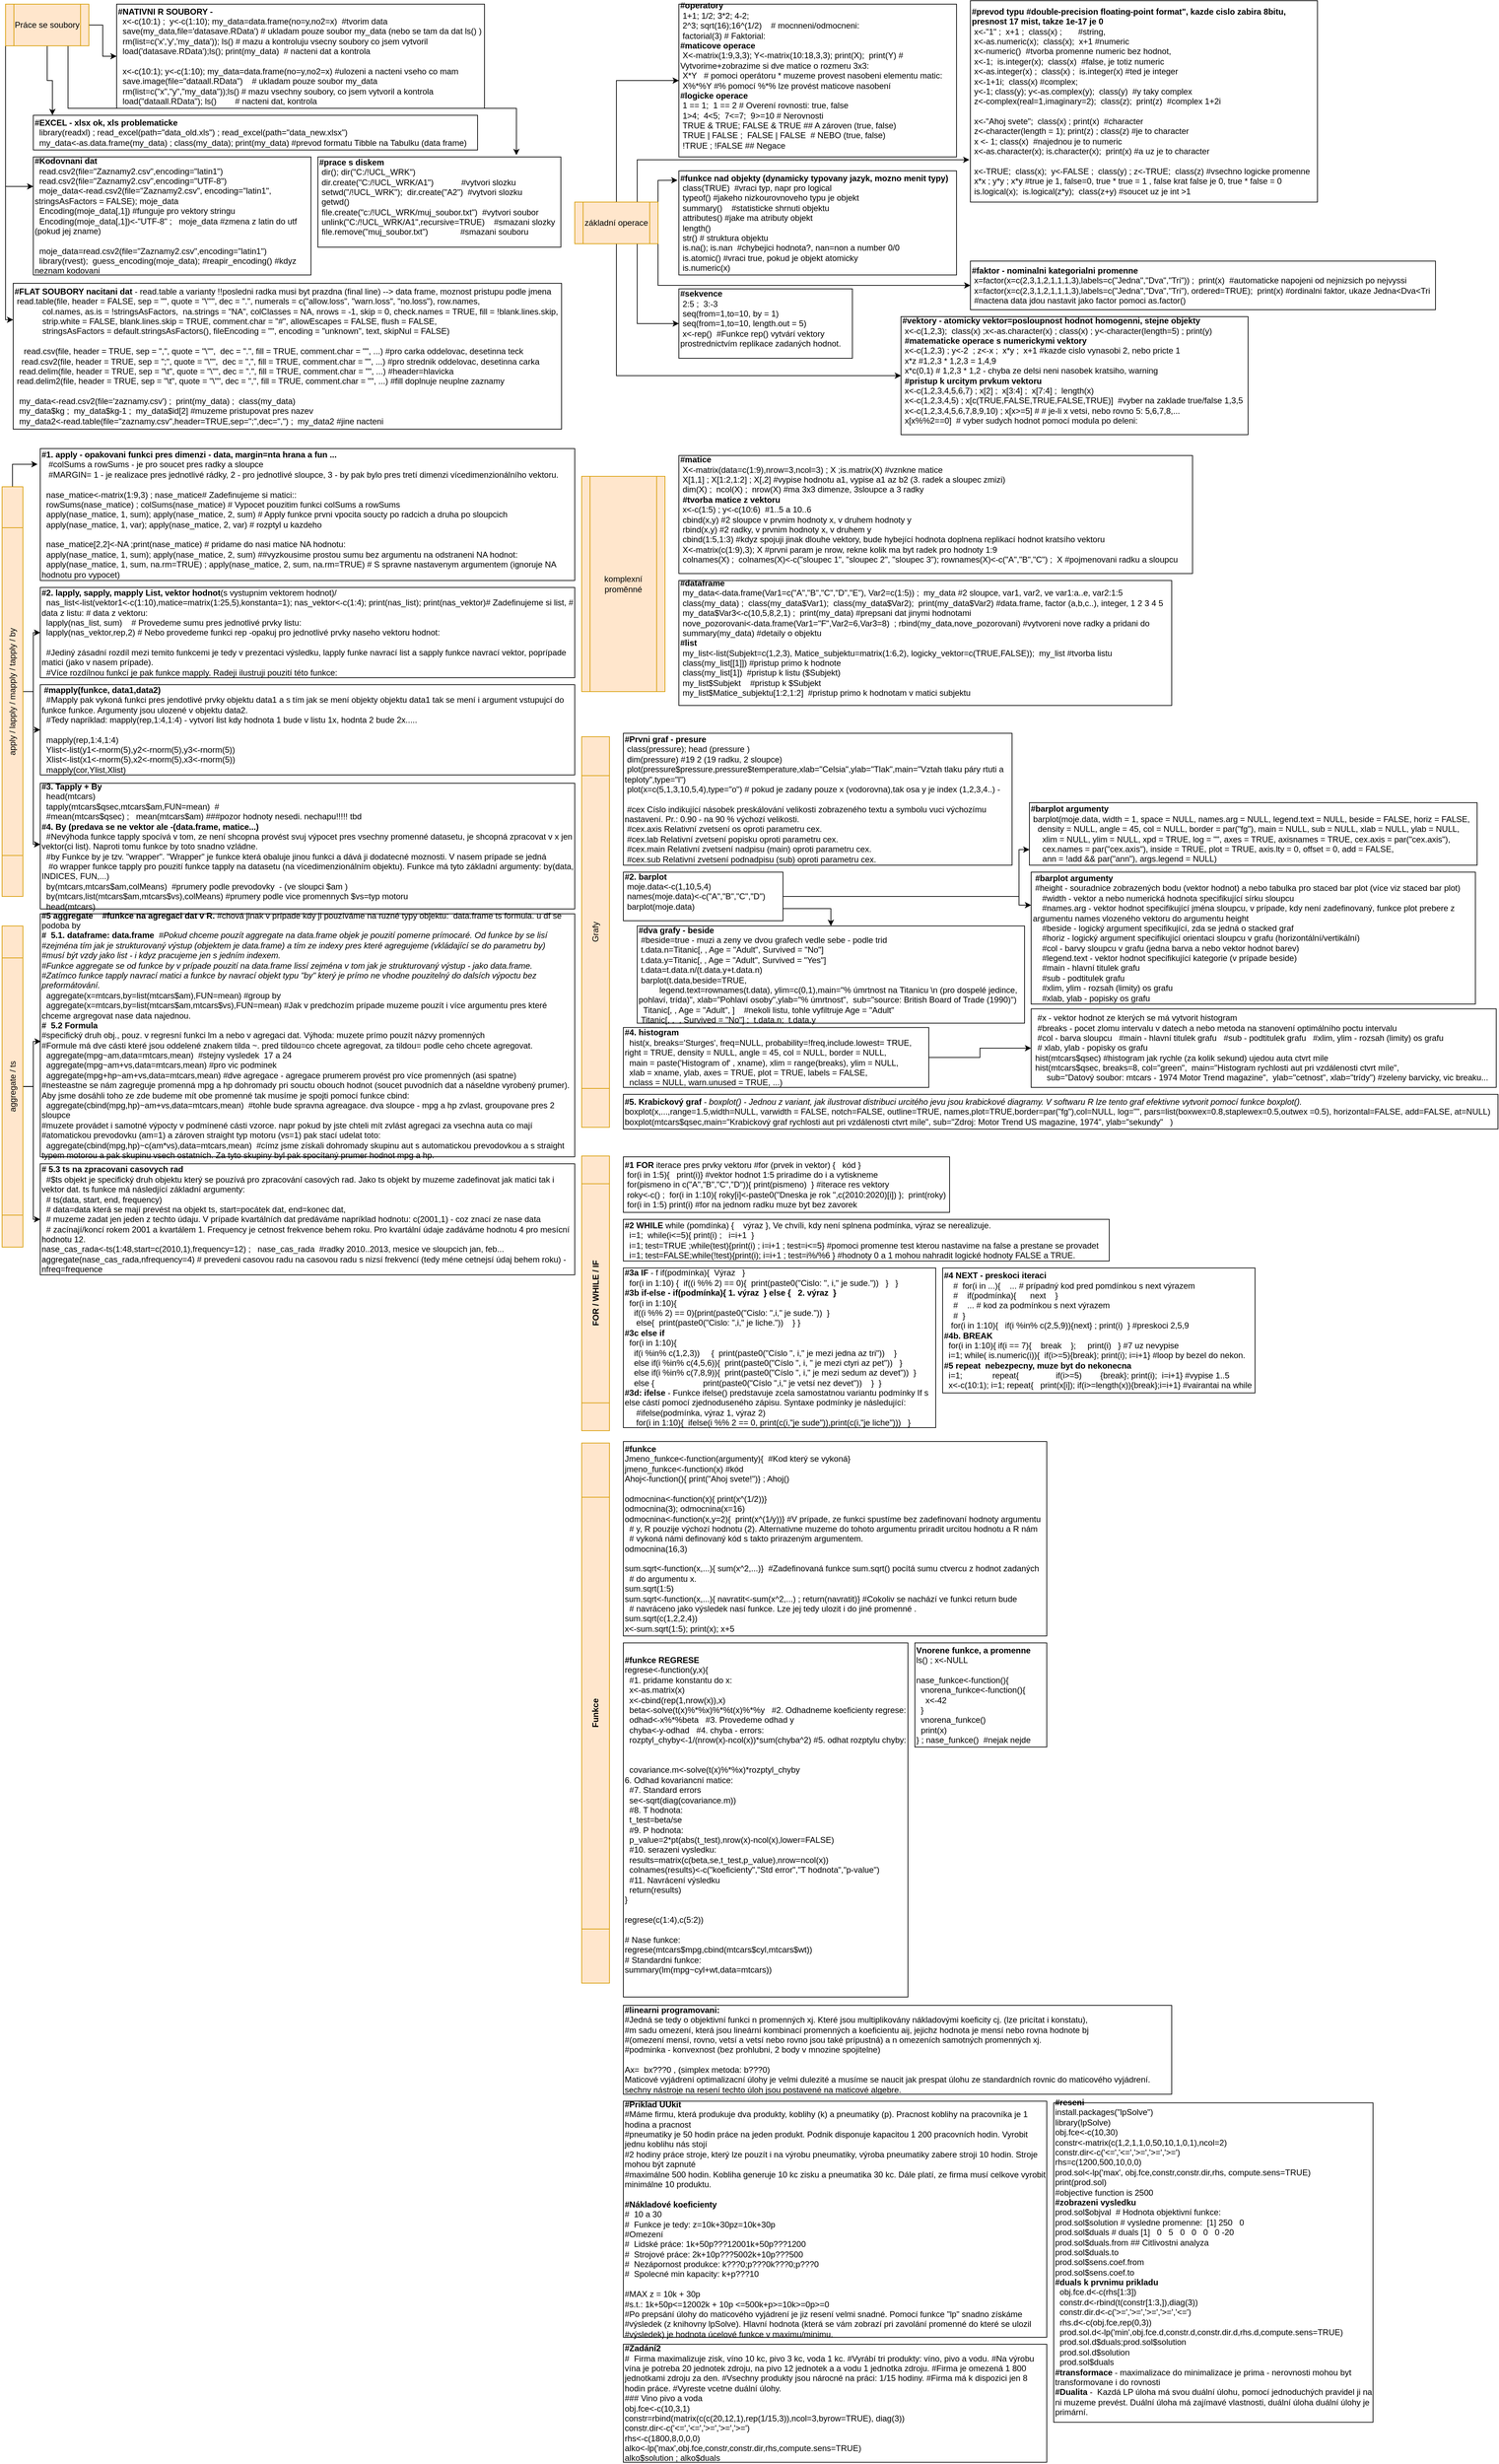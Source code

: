 <mxfile version="12.4.7" type="github">
  <diagram id="MKw7X9UcAvg8FJCNinnX" name="Page-1">
    <mxGraphModel dx="1851" dy="566" grid="1" gridSize="10" guides="1" tooltips="1" connect="1" arrows="1" fold="1" page="1" pageScale="1" pageWidth="827" pageHeight="1169" math="0" shadow="0">
      <root>
        <mxCell id="0"/>
        <mxCell id="1" parent="0"/>
        <mxCell id="dGhhYwrYM2k6FMBEav-u-1" value="&lt;div&gt;&lt;b&gt;#prace s diskem&lt;/b&gt;&lt;/div&gt;&lt;div&gt;&amp;nbsp;dir(); dir(&quot;C:/!UCL_WRK&quot;)&lt;/div&gt;&lt;div&gt;&amp;nbsp;dir.create(&quot;C:/!UCL_WRK/A1&quot;)&amp;nbsp; &amp;nbsp; &amp;nbsp; &amp;nbsp; &amp;nbsp; &amp;nbsp; #vytvori slozku&lt;/div&gt;&lt;div&gt;&amp;nbsp;setwd(&quot;/!UCL_WRK&quot;);&amp;nbsp; dir.create(&quot;A2&quot;)&amp;nbsp; #vytvori slozku&lt;/div&gt;&lt;div&gt;&amp;nbsp;getwd()&lt;/div&gt;&lt;div&gt;&amp;nbsp;file.create(&quot;c:/!UCL_WRK/muj_soubor.txt&quot;)&amp;nbsp; #vytvori soubor&lt;/div&gt;&lt;div&gt;&amp;nbsp;unlink(&quot;C:/!UCL_WRK/A1&quot;,recursive=TRUE)&amp;nbsp; &amp;nbsp; #smazani slozky&lt;/div&gt;&lt;div&gt;&amp;nbsp;file.remove(&quot;muj_soubor.txt&quot;)&amp;nbsp; &amp;nbsp; &amp;nbsp; &amp;nbsp; &amp;nbsp; &amp;nbsp; &amp;nbsp; #smazani souboru&lt;/div&gt;&lt;div&gt;&lt;br&gt;&lt;/div&gt;" style="rounded=0;whiteSpace=wrap;html=1;align=left;" vertex="1" parent="1">
          <mxGeometry x="-370" y="230" width="350" height="130" as="geometry"/>
        </mxCell>
        <mxCell id="dGhhYwrYM2k6FMBEav-u-3" value="&lt;div&gt;&lt;div&gt;&lt;b&gt;#operatory&lt;/b&gt;&lt;/div&gt;&lt;div&gt;&amp;nbsp;1+1; 1/2; 3*2; 4-2;&amp;nbsp;&lt;/div&gt;&lt;div&gt;&amp;nbsp;2^3; sqrt(16);16^(1/2)&amp;nbsp; &amp;nbsp; # mocnneni/odmocneni:&lt;/div&gt;&lt;div&gt;&amp;nbsp;factorial(3) # Faktorial:&lt;/div&gt;&lt;div&gt;&lt;b&gt;#maticove operace&lt;/b&gt;&lt;br&gt;&lt;/div&gt;&lt;div&gt;&amp;nbsp;X&amp;lt;-matrix(1:9,3,3); Y&amp;lt;-matrix(10:18,3,3); print(X);&amp;nbsp; print(Y) # Vytvorime+zobrazime si dve matice o rozmeru 3x3:&lt;/div&gt;&lt;div&gt;&amp;nbsp;X*Y&amp;nbsp; &amp;nbsp;# pomoci operátoru * muzeme provest nasobeni elementu matic:&lt;/div&gt;&lt;div&gt;&amp;nbsp;X%*%Y #% pomocí %*% lze provést maticove nasobení&lt;/div&gt;&lt;div&gt;&lt;b&gt;#logicke operace&lt;/b&gt;&lt;br&gt;&lt;/div&gt;&lt;div&gt;&amp;nbsp;1 == 1;&amp;nbsp; 1 == 2 # Overení rovnosti: true, false&lt;/div&gt;&lt;div&gt;&amp;nbsp;1&amp;gt;4;&amp;nbsp; 4&amp;lt;5;&amp;nbsp; 7&amp;lt;=7;&amp;nbsp; 9&amp;gt;=10 # Nerovnosti&lt;/div&gt;&lt;div&gt;&amp;nbsp;TRUE &amp;amp; TRUE; FALSE &amp;amp; TRUE ## A zároven (true, false)&lt;/div&gt;&lt;div&gt;&amp;nbsp;TRUE | FALSE ;&amp;nbsp; FALSE | FALSE&amp;nbsp; # NEBO (true, false)&lt;/div&gt;&lt;div&gt;&amp;nbsp;!TRUE ; !FALSE ## Negace&lt;/div&gt;&lt;/div&gt;&lt;div&gt;&lt;br&gt;&lt;/div&gt;" style="rounded=0;whiteSpace=wrap;html=1;align=left;" vertex="1" parent="1">
          <mxGeometry x="150" y="10" width="400" height="220" as="geometry"/>
        </mxCell>
        <mxCell id="dGhhYwrYM2k6FMBEav-u-4" value="&lt;div&gt;&lt;b&gt;#funkce nad objekty (dynamicky typovany jazyk, mozno menit typy)&lt;/b&gt;&lt;/div&gt;&lt;div&gt;&amp;nbsp;class(TRUE)&amp;nbsp; #vraci typ, napr pro logical&amp;nbsp;&lt;/div&gt;&lt;div&gt;&amp;nbsp;typeof() #jakeho nizkourovnoveho typu je objekt&lt;/div&gt;&lt;div&gt;&amp;nbsp;summary()&amp;nbsp; &amp;nbsp; #statisticke shrnuti objektu&lt;/div&gt;&lt;div&gt;&amp;nbsp;attributes() #jake ma atributy objekt&lt;/div&gt;&lt;div&gt;&amp;nbsp;length()&lt;/div&gt;&lt;div&gt;&amp;nbsp;str() # struktura objektu&lt;/div&gt;&lt;div&gt;&amp;nbsp;is.na(); is.nan&amp;nbsp; #chybejici hodnota?, nan=non a number 0/0&lt;/div&gt;&lt;div&gt;&amp;nbsp;is.atomic() #vraci true, pokud je objekt atomicky&lt;/div&gt;&lt;div&gt;&amp;nbsp;is.numeric(x)&lt;/div&gt;" style="rounded=0;whiteSpace=wrap;html=1;align=left;" vertex="1" parent="1">
          <mxGeometry x="150" y="250" width="400" height="150" as="geometry"/>
        </mxCell>
        <mxCell id="dGhhYwrYM2k6FMBEav-u-5" value="&lt;div&gt;&lt;b&gt;#prevod typu #double-precision floating-point format&quot;, kazde cislo zabira 8bitu, presnost 17 mist, takze 1e-17 je 0&lt;/b&gt;&lt;/div&gt;&lt;div&gt;&amp;nbsp;x&amp;lt;-&quot;1&quot; ;&amp;nbsp; x+1 ;&amp;nbsp; class(x) ;&amp;nbsp; &amp;nbsp; &amp;nbsp; &amp;nbsp;#string,&lt;/div&gt;&lt;div&gt;&amp;nbsp;x&amp;lt;-as.numeric(x);&amp;nbsp; class(x);&amp;nbsp; x+1 #numeric&lt;/div&gt;&lt;div&gt;&amp;nbsp;x&amp;lt;-numeric()&amp;nbsp; #tvorba promenne numeric bez hodnot,&amp;nbsp;&lt;/div&gt;&lt;div&gt;&amp;nbsp;x&amp;lt;-1;&amp;nbsp; is.integer(x);&amp;nbsp; class(x)&amp;nbsp; #false, je totiz numeric&lt;/div&gt;&lt;div&gt;&amp;nbsp;x&amp;lt;-as.integer(x) ;&amp;nbsp; class(x) ;&amp;nbsp; is.integer(x) #ted je integer&lt;/div&gt;&lt;div&gt;&amp;nbsp;x&amp;lt;-1+1i;&amp;nbsp; class(x) #complex;&amp;nbsp;&lt;/div&gt;&lt;div&gt;&amp;nbsp;y&amp;lt;-1; class(y); y&amp;lt;-as.complex(y);&amp;nbsp; class(y)&amp;nbsp; #y taky complex&lt;/div&gt;&lt;div&gt;&amp;nbsp;z&amp;lt;-complex(real=1,imaginary=2);&amp;nbsp; class(z);&amp;nbsp; print(z)&amp;nbsp; #complex 1+2i&lt;/div&gt;&lt;div&gt;&amp;nbsp;&lt;/div&gt;&lt;div&gt;&amp;nbsp;x&amp;lt;-&quot;Ahoj svete&quot;;&amp;nbsp; class(x) ; print(x)&amp;nbsp; #character&lt;/div&gt;&lt;div&gt;&amp;nbsp;z&amp;lt;-character(length = 1); print(z) ; class(z) #je to character&lt;/div&gt;&lt;div&gt;&amp;nbsp;x &amp;lt;- 1; class(x)&amp;nbsp; #najednou je to numeric&lt;/div&gt;&lt;div&gt;&amp;nbsp;x&amp;lt;-as.character(x); is.character(x);&amp;nbsp; print(x) #a uz je to character&lt;/div&gt;&lt;div&gt;&amp;nbsp;&lt;/div&gt;&lt;div&gt;&amp;nbsp;x&amp;lt;-TRUE;&amp;nbsp; class(x);&amp;nbsp; y&amp;lt;-FALSE ;&amp;nbsp; class(y) ; z&amp;lt;-TRUE;&amp;nbsp; class(z) #vsechno logicke promenne&lt;/div&gt;&lt;div&gt;&amp;nbsp;x*x ; y*y ; x*y #true je 1, false=0, true * true = 1 , false krat false je 0, true * false = 0&lt;/div&gt;&lt;div&gt;&amp;nbsp;is.logical(x);&amp;nbsp; is.logical(z*y);&amp;nbsp; class(z+y) #soucet uz je int &amp;gt;1&lt;/div&gt;" style="rounded=0;whiteSpace=wrap;html=1;align=left;" vertex="1" parent="1">
          <mxGeometry x="570" y="5" width="500" height="290" as="geometry"/>
        </mxCell>
        <mxCell id="dGhhYwrYM2k6FMBEav-u-6" value="&lt;div&gt;&lt;b&gt;#vektory - atomicky vektor=posloupnost hodnot homogenni, stejne objekty&lt;/b&gt;&lt;/div&gt;&lt;div&gt;&amp;nbsp;x&amp;lt;-c(1,2,3);&amp;nbsp; class(x) ;x&amp;lt;-as.character(x) ; class(x) ; y&amp;lt;-character(length=5) ; print(y)&lt;/div&gt;&lt;div&gt;&amp;nbsp;&lt;b&gt;#&lt;/b&gt;&lt;span&gt;&lt;b&gt;matematicke operace s numerickymi vektory&lt;/b&gt;&lt;/span&gt;&lt;/div&gt;&lt;div&gt;&lt;b&gt;&amp;nbsp;&lt;/b&gt;x&amp;lt;-c(1,2,3) ; y&amp;lt;-2&amp;nbsp; ; z&amp;lt;-x ;&amp;nbsp; x*y ;&amp;nbsp; x+1 #kazde cislo vynasobi 2, nebo pricte 1&lt;/div&gt;&lt;div&gt;&amp;nbsp;x*z #1,2,3 * 1,2,3 = 1,4,9&amp;nbsp;&lt;/div&gt;&lt;div&gt;&amp;nbsp;x*c(0,1) # 1,2,3 * 1,2 - chyba ze delsi neni nasobek kratsiho, warning&lt;/div&gt;&lt;div&gt;&amp;nbsp;&lt;span&gt;&lt;b&gt;#pristup k urcitym prvkum vektoru&lt;/b&gt;&lt;/span&gt;&lt;/div&gt;&lt;div&gt;&lt;b&gt;&amp;nbsp;&lt;/b&gt;x&amp;lt;-c(1,2,3,4,5,6,7) ; x[2] ;&amp;nbsp; x[3:4] ;&amp;nbsp; x[7:4] ;&amp;nbsp; length(x)&lt;/div&gt;&lt;div&gt;&amp;nbsp;x&amp;lt;-c(1,2,3,4,5) ; x[c(TRUE,FALSE,TRUE,FALSE,TRUE)]&amp;nbsp; #vyber na zaklade true/false 1,3,5&amp;nbsp;&lt;/div&gt;&lt;div&gt;&amp;nbsp;x&amp;lt;-c(1,2,3,4,5,6,7,8,9,10) ; x[x&amp;gt;=5] # # je-li x vetsi, nebo rovno 5: 5,6,7,8,...&lt;/div&gt;&lt;div&gt;&amp;nbsp;x[x%%2==0]&amp;nbsp; # vyber sudych hodnot pomocí modula po deleni:&amp;nbsp;&lt;/div&gt;&lt;div&gt;&amp;nbsp;&lt;/div&gt;" style="rounded=0;whiteSpace=wrap;html=1;align=left;" vertex="1" parent="1">
          <mxGeometry x="470" y="460" width="500" height="170" as="geometry"/>
        </mxCell>
        <mxCell id="dGhhYwrYM2k6FMBEav-u-8" value="&lt;div&gt;&lt;b&gt;#sekvence&amp;nbsp;&lt;/b&gt;&lt;/div&gt;&lt;div&gt;&amp;nbsp;2:5 ;&amp;nbsp; 3:-3&lt;/div&gt;&lt;div&gt;&amp;nbsp;seq(from=1,to=10, by = 1)&lt;/div&gt;&lt;div&gt;&amp;nbsp;seq(from=1,to=10, length.out = 5)&lt;/div&gt;&lt;div&gt;&amp;nbsp;x&amp;lt;-rep()&amp;nbsp; #Funkce rep() vytvárí vektory prostrednictvím replikace zadaných hodnot.&lt;/div&gt;&lt;div&gt;&lt;br&gt;&lt;/div&gt;" style="rounded=0;whiteSpace=wrap;html=1;align=left;" vertex="1" parent="1">
          <mxGeometry x="150" y="420" width="250" height="100" as="geometry"/>
        </mxCell>
        <mxCell id="dGhhYwrYM2k6FMBEav-u-11" value="&lt;div&gt;&lt;b&gt;#matice&amp;nbsp;&lt;/b&gt;&lt;/div&gt;&lt;div&gt;&amp;nbsp;X&amp;lt;-matrix(data=c(1:9),nrow=3,ncol=3) ; X ;is.matrix(X) #vznkne matice&amp;nbsp;&lt;/div&gt;&lt;div&gt;&amp;nbsp;X[1,1] ; X[1:2,1:2] ; X[,2] #vypise hodnotu a1, vypise a1 az b2 (3. radek a sloupec zmizi)&lt;/div&gt;&lt;div&gt;&amp;nbsp;dim(X) ;&amp;nbsp; ncol(X) ;&amp;nbsp; nrow(X) #ma 3x3 dimenze, 3sloupce a 3 radky&lt;/div&gt;&lt;div&gt;&lt;b&gt;&amp;nbsp;#tvorba matice z vektoru&lt;/b&gt;&lt;br&gt;&lt;/div&gt;&lt;div&gt;&amp;nbsp;x&amp;lt;-c(1:5) ; y&amp;lt;-c(10:6)&amp;nbsp; #1..5 a 10..6&lt;/div&gt;&lt;div&gt;&amp;nbsp;cbind(x,y) #2 sloupce v prvnim hodnoty x, v druhem hodnoty y&lt;/div&gt;&lt;div&gt;&amp;nbsp;rbind(x,y) #2 radky, v prvnim hodnoty x, v druhem y&lt;/div&gt;&lt;div&gt;&amp;nbsp;cbind(1:5,1:3) #kdyz spojuji jinak dlouhe vektory, bude hybející hodnota doplnena replikací hodnot kratsího vektoru&lt;/div&gt;&lt;div&gt;&lt;span&gt;&amp;nbsp;X&amp;lt;-matrix(c(1:9),3); X #prvni param je nrow, rekne kolik ma byt radek pro hodnoty 1:9&lt;/span&gt;&lt;br&gt;&lt;/div&gt;&lt;div&gt;&amp;nbsp;colnames(X) ;&amp;nbsp; colnames(X)&amp;lt;-c(&quot;sloupec 1&quot;, &quot;sloupec 2&quot;, &quot;sloupec 3&quot;); rownames(X)&amp;lt;-c(&quot;A&quot;,&quot;B&quot;,&quot;C&quot;) ;&amp;nbsp; X #pojmenovani radku a sloupcu&lt;/div&gt;&lt;div&gt;&lt;br&gt;&lt;/div&gt;" style="rounded=0;whiteSpace=wrap;html=1;align=left;" vertex="1" parent="1">
          <mxGeometry x="150" y="660" width="740" height="170" as="geometry"/>
        </mxCell>
        <mxCell id="dGhhYwrYM2k6FMBEav-u-12" value="&lt;div&gt;&lt;b&gt;#dataframe&lt;/b&gt;&lt;/div&gt;&lt;div&gt;&amp;nbsp;my_data&amp;lt;-data.frame(Var1=c(&quot;A&quot;,&quot;B&quot;,&quot;C&quot;,&quot;D&quot;,&quot;E&quot;), Var2=c(1:5)) ;&amp;nbsp; my_data #2 sloupce, var1, var2, ve var1:a..e, var2:1:5&lt;/div&gt;&lt;div&gt;&amp;nbsp;class(my_data) ;&amp;nbsp; class(my_data$Var1);&amp;nbsp; class(my_data$Var2);&amp;nbsp; print(my_data$Var2) #data.frame, factor (a,b,c..), integer, 1 2 3 4 5&lt;/div&gt;&lt;div&gt;&amp;nbsp;my_data$Var3&amp;lt;-c(10,5,8,2,1) ;&amp;nbsp; print(my_data) #prepsani dat jinymi hodnotami&lt;/div&gt;&lt;div&gt;&amp;nbsp;nove_pozorovani&amp;lt;-data.frame(Var1=&quot;F&quot;,Var2=6,Var3=8)&amp;nbsp; ; rbind(my_data,nove_pozorovani) #vytvoreni nove radky a pridani do&amp;nbsp;&lt;/div&gt;&lt;div&gt;&amp;nbsp;summary(my_data) #detaily o objektu&lt;/div&gt;&lt;div&gt;&lt;div&gt;&lt;b&gt;#list&lt;/b&gt;&lt;/div&gt;&lt;div&gt;&amp;nbsp;my_list&amp;lt;-list(Subjekt=c(1,2,3), Matice_subjektu=matrix(1:6,2), logicky_vektor=c(TRUE,FALSE));&amp;nbsp; my_list #tvorba listu&lt;/div&gt;&lt;div&gt;&amp;nbsp;class(my_list[[1]]) #pristup primo k hodnote&lt;/div&gt;&lt;div&gt;&amp;nbsp;class(my_list[1])&amp;nbsp; #pristup k listu ($Subjekt)&lt;/div&gt;&lt;div&gt;&amp;nbsp;my_list$Subjekt&amp;nbsp; &amp;nbsp; #pristup k $Subjekt&lt;/div&gt;&lt;div&gt;&amp;nbsp;my_list$Matice_subjektu[1:2,1:2]&amp;nbsp; #pristup primo k hodnotam v matici subjektu&lt;/div&gt;&lt;/div&gt;&lt;div&gt;&lt;br&gt;&lt;/div&gt;" style="rounded=0;whiteSpace=wrap;html=1;align=left;" vertex="1" parent="1">
          <mxGeometry x="150" y="840" width="710" height="180" as="geometry"/>
        </mxCell>
        <mxCell id="dGhhYwrYM2k6FMBEav-u-13" value="&lt;div&gt;&lt;b&gt;#faktor - nominalni kategorialni promenne&lt;/b&gt;&lt;/div&gt;&lt;div&gt;&amp;nbsp;x=factor(x=c(2,3,1,2,1,1,1,3),labels=c(&quot;Jedna&quot;,&quot;Dva&quot;,&quot;Tri&quot;)) ;&amp;nbsp; print(x)&amp;nbsp; #automaticke napojeni od nejnizsich po nejvyssi&lt;/div&gt;&lt;div&gt;&amp;nbsp;x=factor(x=c(2,3,1,2,1,1,1,3),labels=c(&quot;Jedna&quot;,&quot;Dva&quot;,&quot;Tri&quot;), ordered=TRUE);&amp;nbsp; print(x) #ordinalni faktor, ukaze Jedna&amp;lt;Dva&amp;lt;Tri&lt;/div&gt;&lt;div&gt;&amp;nbsp;#nactena data jdou nastavit jako factor pomoci as.factor()&lt;/div&gt;" style="rounded=0;whiteSpace=wrap;html=1;align=left;" vertex="1" parent="1">
          <mxGeometry x="570" y="380" width="670" height="70" as="geometry"/>
        </mxCell>
        <mxCell id="dGhhYwrYM2k6FMBEav-u-14" value="&lt;div&gt;&lt;b&gt;#FLAT SOUBORY nacitani dat &lt;/b&gt;- read.table a varianty !!posledni radka musi byt prazdna (final line) --&amp;gt; data frame, moznost pristupu podle jmena&lt;/div&gt;&lt;div&gt;&amp;nbsp;read.table(file, header = FALSE, sep = &quot;&quot;, quote = &quot;\&quot;&#39;&quot;, dec = &quot;.&quot;, numerals = c(&quot;allow.loss&quot;, &quot;warn.loss&quot;, &quot;no.loss&quot;), row.names,&amp;nbsp;&lt;/div&gt;&lt;div&gt;&amp;nbsp; &amp;nbsp; &amp;nbsp; &amp;nbsp; &amp;nbsp; &amp;nbsp; col.names, as.is = !stringsAsFactors,&amp;nbsp; na.strings = &quot;NA&quot;, colClasses = NA, nrows = -1, skip = 0, check.names = TRUE, fill = !blank.lines.skip,&lt;/div&gt;&lt;div&gt;&amp;nbsp; &amp;nbsp; &amp;nbsp; &amp;nbsp; &amp;nbsp; &amp;nbsp; strip.white = FALSE, blank.lines.skip = TRUE, comment.char = &quot;#&quot;, allowEscapes = FALSE, flush = FALSE,&amp;nbsp;&lt;/div&gt;&lt;div&gt;&amp;nbsp; &amp;nbsp; &amp;nbsp; &amp;nbsp; &amp;nbsp; &amp;nbsp; stringsAsFactors = default.stringsAsFactors(), fileEncoding = &quot;&quot;, encoding = &quot;unknown&quot;, text, skipNul = FALSE)&lt;/div&gt;&lt;div&gt;&amp;nbsp;&amp;nbsp;&lt;/div&gt;&lt;div&gt;&amp;nbsp; &amp;nbsp; read.csv(file, header = TRUE, sep = &quot;,&quot;, quote = &quot;\&quot;&quot;,&amp;nbsp; dec = &quot;.&quot;, fill = TRUE, comment.char = &quot;&quot;, ...) #pro carka oddelovac, desetinna teck&lt;/div&gt;&lt;div&gt;&amp;nbsp; &amp;nbsp;read.csv2(file, header = TRUE, sep = &quot;;&quot;, quote = &quot;\&quot;&quot;,&amp;nbsp; dec = &quot;,&quot;, fill = TRUE, comment.char = &quot;&quot;, ...) #pro strednik oddelovac, desetinna carka&lt;/div&gt;&lt;div&gt;&amp;nbsp; read.delim(file, header = TRUE, sep = &quot;\t&quot;, quote = &quot;\&quot;&quot;, dec = &quot;.&quot;, fill = TRUE, comment.char = &quot;&quot;, ...) #header=hlavicka&lt;/div&gt;&lt;div&gt;&amp;nbsp;read.delim2(file, header = TRUE, sep = &quot;\t&quot;, quote = &quot;\&quot;&quot;, dec = &quot;,&quot;, fill = TRUE, comment.char = &quot;&quot;, ...) #fill doplnuje neuplne zaznamy&lt;/div&gt;&lt;div&gt;&amp;nbsp;&lt;/div&gt;&lt;div&gt;&amp;nbsp; my_data&amp;lt;-read.csv2(file=&#39;zaznamy.csv&#39;) ;&amp;nbsp; print(my_data) ;&amp;nbsp; class(my_data)&lt;/div&gt;&lt;div&gt;&amp;nbsp; my_data$kg ;&amp;nbsp; my_data$kg-1 ;&amp;nbsp; my_data$id[2] #muzeme pristupovat pres nazev&lt;/div&gt;&lt;div&gt;&amp;nbsp; my_data2&amp;lt;-read.table(file=&quot;zaznamy.csv&quot;,header=TRUE,sep=&quot;;&quot;,dec=&quot;,&quot;) ;&amp;nbsp; my_data2 #jine nacteni&lt;/div&gt;" style="rounded=0;whiteSpace=wrap;html=1;align=left;" vertex="1" parent="1">
          <mxGeometry x="-809" y="412" width="790" height="210" as="geometry"/>
        </mxCell>
        <mxCell id="dGhhYwrYM2k6FMBEav-u-15" value="&lt;div&gt;&lt;b&gt;#NATIVNI R SOUBORY -&amp;nbsp; &amp;nbsp;&lt;/b&gt;&lt;/div&gt;&lt;div&gt;&amp;nbsp; x&amp;lt;-c(10:1) ;&amp;nbsp; y&amp;lt;-c(1:10); my_data=data.frame(no=y,no2=x)&amp;nbsp; #tvorim data&lt;/div&gt;&lt;div&gt;&amp;nbsp; save(my_data,file=&#39;datasave.RData&#39;) # ukladam pouze soubor my_data (nebo se tam da dat ls() )&lt;/div&gt;&lt;div&gt;&amp;nbsp; rm(list=c(&#39;x&#39;,&#39;y&#39;,&#39;my_data&#39;)); ls() # mazu a kontroluju vsecny soubory co jsem vytvoril&lt;/div&gt;&lt;div&gt;&amp;nbsp; load(&#39;datasave.RData&#39;);ls(); print(my_data)&amp;nbsp; # nacteni dat a kontrola&lt;/div&gt;&lt;div&gt;&amp;nbsp;&amp;nbsp;&lt;/div&gt;&lt;div&gt;&amp;nbsp; x&amp;lt;-c(10:1); y&amp;lt;-c(1:10); my_data=data.frame(no=y,no2=x) #ulozeni a nacteni vseho co mam&lt;/div&gt;&lt;div&gt;&amp;nbsp; save.image(file=&quot;dataall.RData&quot;)&amp;nbsp; &amp;nbsp; # ukladam pouze soubor my_data&lt;/div&gt;&lt;div&gt;&amp;nbsp; rm(list=c(&quot;x&quot;,&quot;y&quot;,&quot;my_data&quot;));ls() # mazu vsechny soubory, co jsem vytvoril a kontrola&lt;/div&gt;&lt;div&gt;&amp;nbsp; load(&quot;dataall.RData&quot;); ls()&amp;nbsp; &amp;nbsp; &amp;nbsp; &amp;nbsp; # nacteni dat, kontrola&lt;/div&gt;" style="rounded=0;whiteSpace=wrap;html=1;align=left;" vertex="1" parent="1">
          <mxGeometry x="-660" y="10" width="530" height="150" as="geometry"/>
        </mxCell>
        <mxCell id="dGhhYwrYM2k6FMBEav-u-16" value="&lt;div&gt;&lt;b&gt;#EXCEL - xlsx ok, xls problematicke&lt;/b&gt;&lt;/div&gt;&lt;div&gt;&amp;nbsp; library(readxl) ; read_excel(path=&quot;data_old.xls&quot;) ; read_excel(path=&quot;data_new.xlsx&quot;)&lt;/div&gt;&lt;div&gt;&amp;nbsp; my_data&amp;lt;-as.data.frame(my_data) ; class(my_data); print(my_data) #prevod formatu Tibble na Tabulku (data frame)&lt;/div&gt;" style="rounded=0;whiteSpace=wrap;html=1;align=left;" vertex="1" parent="1">
          <mxGeometry x="-780" y="170.0" width="640" height="50" as="geometry"/>
        </mxCell>
        <mxCell id="dGhhYwrYM2k6FMBEav-u-17" value="&lt;div&gt;&amp;nbsp;&amp;nbsp;&lt;/div&gt;&lt;div&gt;&lt;b&gt;#Kodovnani dat&lt;/b&gt;&lt;/div&gt;&lt;div&gt;&amp;nbsp; read.csv2(file=&quot;Zaznamy2.csv&quot;,encoding=&quot;latin1&quot;)&lt;/div&gt;&lt;div&gt;&amp;nbsp; read.csv2(file=&quot;Zaznamy2.csv&quot;,encoding=&quot;UTF-8&quot;)&lt;/div&gt;&lt;div&gt;&amp;nbsp; moje_data&amp;lt;-read.csv2(file=&quot;Zaznamy2.csv&quot;, encoding=&quot;latin1&quot;, stringsAsFactors = FALSE); moje_data&lt;/div&gt;&lt;div&gt;&amp;nbsp; Encoding(moje_data[,1]) #funguje pro vektory stringu&lt;/div&gt;&lt;div&gt;&amp;nbsp; Encoding(moje_data[,1])&amp;lt;-&quot;UTF-8&quot; ;&amp;nbsp; &amp;nbsp;moje_data #zmena z latin do utf (pokud jej zname)&lt;/div&gt;&lt;div&gt;&amp;nbsp;&amp;nbsp;&lt;/div&gt;&lt;div&gt;&amp;nbsp; moje_data=read.csv2(file=&quot;Zaznamy2.csv&quot;,encoding=&quot;latin1&quot;)&amp;nbsp;&lt;/div&gt;&lt;div&gt;&amp;nbsp; library(rvest);&amp;nbsp; guess_encoding(moje_data); #reapir_encoding() #kdyz neznam kodovani&lt;span&gt;&amp;nbsp;&lt;/span&gt;&lt;/div&gt;&lt;div&gt;&amp;nbsp;&amp;nbsp;&lt;/div&gt;" style="rounded=0;whiteSpace=wrap;html=1;align=left;" vertex="1" parent="1">
          <mxGeometry x="-780" y="230" width="400" height="170" as="geometry"/>
        </mxCell>
        <mxCell id="dGhhYwrYM2k6FMBEav-u-19" style="edgeStyle=orthogonalEdgeStyle;rounded=0;orthogonalLoop=1;jettySize=auto;html=1;" edge="1" parent="1" source="dGhhYwrYM2k6FMBEav-u-18" target="dGhhYwrYM2k6FMBEav-u-15">
          <mxGeometry relative="1" as="geometry"/>
        </mxCell>
        <mxCell id="dGhhYwrYM2k6FMBEav-u-20" style="edgeStyle=orthogonalEdgeStyle;rounded=0;orthogonalLoop=1;jettySize=auto;html=1;entryX=0.043;entryY=-0.004;entryDx=0;entryDy=0;entryPerimeter=0;" edge="1" parent="1" source="dGhhYwrYM2k6FMBEav-u-18" target="dGhhYwrYM2k6FMBEav-u-16">
          <mxGeometry relative="1" as="geometry"/>
        </mxCell>
        <mxCell id="dGhhYwrYM2k6FMBEav-u-21" style="edgeStyle=orthogonalEdgeStyle;rounded=0;orthogonalLoop=1;jettySize=auto;html=1;exitX=0;exitY=1;exitDx=0;exitDy=0;entryX=0;entryY=0.25;entryDx=0;entryDy=0;" edge="1" parent="1" source="dGhhYwrYM2k6FMBEav-u-18" target="dGhhYwrYM2k6FMBEav-u-17">
          <mxGeometry relative="1" as="geometry"/>
        </mxCell>
        <mxCell id="dGhhYwrYM2k6FMBEav-u-22" style="edgeStyle=orthogonalEdgeStyle;rounded=0;orthogonalLoop=1;jettySize=auto;html=1;exitX=0.75;exitY=1;exitDx=0;exitDy=0;entryX=0.817;entryY=-0.02;entryDx=0;entryDy=0;entryPerimeter=0;" edge="1" parent="1" source="dGhhYwrYM2k6FMBEav-u-18" target="dGhhYwrYM2k6FMBEav-u-1">
          <mxGeometry relative="1" as="geometry">
            <Array as="points">
              <mxPoint x="-730" y="160"/>
              <mxPoint x="-84" y="160"/>
            </Array>
          </mxGeometry>
        </mxCell>
        <mxCell id="dGhhYwrYM2k6FMBEav-u-46" style="edgeStyle=orthogonalEdgeStyle;rounded=0;orthogonalLoop=1;jettySize=auto;html=1;exitX=0;exitY=1;exitDx=0;exitDy=0;entryX=0;entryY=0.25;entryDx=0;entryDy=0;" edge="1" parent="1" source="dGhhYwrYM2k6FMBEav-u-18" target="dGhhYwrYM2k6FMBEav-u-14">
          <mxGeometry relative="1" as="geometry">
            <Array as="points">
              <mxPoint x="-820" y="465"/>
            </Array>
          </mxGeometry>
        </mxCell>
        <mxCell id="dGhhYwrYM2k6FMBEav-u-18" value="Práce se soubory" style="shape=process;whiteSpace=wrap;html=1;backgroundOutline=1;fillColor=#ffe6cc;strokeColor=#d79b00;" vertex="1" parent="1">
          <mxGeometry x="-820" y="10" width="120" height="60" as="geometry"/>
        </mxCell>
        <mxCell id="dGhhYwrYM2k6FMBEav-u-25" style="edgeStyle=orthogonalEdgeStyle;rounded=0;orthogonalLoop=1;jettySize=auto;html=1;exitX=0.5;exitY=0;exitDx=0;exitDy=0;entryX=0;entryY=0.5;entryDx=0;entryDy=0;" edge="1" parent="1" source="dGhhYwrYM2k6FMBEav-u-23" target="dGhhYwrYM2k6FMBEav-u-3">
          <mxGeometry relative="1" as="geometry"/>
        </mxCell>
        <mxCell id="dGhhYwrYM2k6FMBEav-u-26" style="edgeStyle=orthogonalEdgeStyle;rounded=0;orthogonalLoop=1;jettySize=auto;html=1;exitX=0.75;exitY=0;exitDx=0;exitDy=0;entryX=-0.003;entryY=0.79;entryDx=0;entryDy=0;entryPerimeter=0;" edge="1" parent="1" source="dGhhYwrYM2k6FMBEav-u-23" target="dGhhYwrYM2k6FMBEav-u-5">
          <mxGeometry relative="1" as="geometry"/>
        </mxCell>
        <mxCell id="dGhhYwrYM2k6FMBEav-u-27" style="edgeStyle=orthogonalEdgeStyle;rounded=0;orthogonalLoop=1;jettySize=auto;html=1;exitX=1;exitY=0;exitDx=0;exitDy=0;entryX=-0.005;entryY=0.091;entryDx=0;entryDy=0;entryPerimeter=0;" edge="1" parent="1" source="dGhhYwrYM2k6FMBEav-u-23" target="dGhhYwrYM2k6FMBEav-u-4">
          <mxGeometry relative="1" as="geometry"/>
        </mxCell>
        <mxCell id="dGhhYwrYM2k6FMBEav-u-28" style="edgeStyle=orthogonalEdgeStyle;rounded=0;orthogonalLoop=1;jettySize=auto;html=1;exitX=1;exitY=1;exitDx=0;exitDy=0;entryX=0;entryY=0.5;entryDx=0;entryDy=0;" edge="1" parent="1" source="dGhhYwrYM2k6FMBEav-u-23" target="dGhhYwrYM2k6FMBEav-u-13">
          <mxGeometry relative="1" as="geometry"/>
        </mxCell>
        <mxCell id="dGhhYwrYM2k6FMBEav-u-29" style="edgeStyle=orthogonalEdgeStyle;rounded=0;orthogonalLoop=1;jettySize=auto;html=1;exitX=0.75;exitY=1;exitDx=0;exitDy=0;entryX=0;entryY=0.5;entryDx=0;entryDy=0;" edge="1" parent="1" source="dGhhYwrYM2k6FMBEav-u-23" target="dGhhYwrYM2k6FMBEav-u-8">
          <mxGeometry relative="1" as="geometry"/>
        </mxCell>
        <mxCell id="dGhhYwrYM2k6FMBEav-u-30" style="edgeStyle=orthogonalEdgeStyle;rounded=0;orthogonalLoop=1;jettySize=auto;html=1;exitX=0.5;exitY=1;exitDx=0;exitDy=0;entryX=0;entryY=0.5;entryDx=0;entryDy=0;" edge="1" parent="1" source="dGhhYwrYM2k6FMBEav-u-23" target="dGhhYwrYM2k6FMBEav-u-6">
          <mxGeometry relative="1" as="geometry"/>
        </mxCell>
        <mxCell id="dGhhYwrYM2k6FMBEav-u-23" value="základní operace" style="shape=process;whiteSpace=wrap;html=1;backgroundOutline=1;fillColor=#ffe6cc;strokeColor=#d79b00;" vertex="1" parent="1">
          <mxGeometry y="295" width="120" height="60" as="geometry"/>
        </mxCell>
        <mxCell id="dGhhYwrYM2k6FMBEav-u-24" value="komplexní proměnné" style="shape=process;whiteSpace=wrap;html=1;backgroundOutline=1;fillColor=#ffe6cc;strokeColor=#d79b00;" vertex="1" parent="1">
          <mxGeometry x="10" y="690" width="120" height="310" as="geometry"/>
        </mxCell>
        <mxCell id="dGhhYwrYM2k6FMBEav-u-31" value="&lt;div&gt;&lt;b&gt;#Prvni graf - presure&lt;/b&gt;&lt;/div&gt;&lt;div&gt;&amp;nbsp;class(pressure); head (pressure )&lt;/div&gt;&lt;div&gt;&amp;nbsp;dim(pressure) #19 2 (19 radku, 2 sloupce)&lt;/div&gt;&lt;div&gt;&amp;nbsp;plot(pressure$pressure,pressure$temperature,xlab=&quot;Celsia&quot;,ylab=&quot;Tlak&quot;,main=&quot;Vztah tlaku páry rtuti a teploty&quot;,type=&quot;l&quot;)&lt;/div&gt;&lt;div&gt;&amp;nbsp;plot(x=c(5,1,3,10,5,4),type=&quot;o&quot;) # pokud je zadany pouze x (vodorovna),tak osa y je index (1,2,3,4..) -&amp;nbsp;&lt;/div&gt;&lt;div&gt;&amp;nbsp;&lt;/div&gt;&lt;div&gt;&amp;nbsp;#cex&lt;span style=&quot;white-space: pre&quot;&gt;	&lt;/span&gt;Císlo indikující násobek preskálování velikosti zobrazeného textu a symbolu vuci výchozímu nastavení. Pr.: 0.90 - na 90 % výchozí velikosti.&lt;/div&gt;&lt;div&gt;&amp;nbsp;#cex.axis&lt;span style=&quot;white-space: pre&quot;&gt;	&lt;/span&gt;Relativní zvetsení os oproti parametru cex.&lt;/div&gt;&lt;div&gt;&amp;nbsp;#cex.lab&lt;span style=&quot;white-space: pre&quot;&gt;	&lt;/span&gt;Relativní zvetsení popisku oproti parametru cex.&lt;/div&gt;&lt;div&gt;&amp;nbsp;#cex.main&lt;span style=&quot;white-space: pre&quot;&gt;	&lt;/span&gt;Relativní zvetsení nadpisu (main) oproti parametru cex.&lt;/div&gt;&lt;div&gt;&amp;nbsp;#cex.sub&lt;span style=&quot;white-space: pre&quot;&gt;	&lt;/span&gt;Relativní zvetsení podnadpisu (sub) oproti parametru cex.&lt;/div&gt;" style="rounded=0;whiteSpace=wrap;html=1;align=left;" vertex="1" parent="1">
          <mxGeometry x="70" y="1060" width="560" height="190" as="geometry"/>
        </mxCell>
        <mxCell id="dGhhYwrYM2k6FMBEav-u-32" value="Grafy" style="shape=process;whiteSpace=wrap;html=1;backgroundOutline=1;fillColor=#ffe6cc;strokeColor=#d79b00;rotation=-90;" vertex="1" parent="1">
          <mxGeometry x="-251.25" y="1326.25" width="562.5" height="40" as="geometry"/>
        </mxCell>
        <mxCell id="dGhhYwrYM2k6FMBEav-u-39" style="edgeStyle=orthogonalEdgeStyle;rounded=0;orthogonalLoop=1;jettySize=auto;html=1;entryX=0;entryY=0.75;entryDx=0;entryDy=0;" edge="1" parent="1" source="dGhhYwrYM2k6FMBEav-u-33" target="dGhhYwrYM2k6FMBEav-u-34">
          <mxGeometry relative="1" as="geometry">
            <Array as="points">
              <mxPoint x="640" y="1295"/>
              <mxPoint x="640" y="1228"/>
            </Array>
          </mxGeometry>
        </mxCell>
        <mxCell id="dGhhYwrYM2k6FMBEav-u-40" style="edgeStyle=orthogonalEdgeStyle;rounded=0;orthogonalLoop=1;jettySize=auto;html=1;exitX=1;exitY=0.5;exitDx=0;exitDy=0;entryX=0;entryY=0.25;entryDx=0;entryDy=0;" edge="1" parent="1" source="dGhhYwrYM2k6FMBEav-u-33" target="dGhhYwrYM2k6FMBEav-u-35">
          <mxGeometry relative="1" as="geometry">
            <mxPoint x="550" y="1295" as="targetPoint"/>
            <Array as="points">
              <mxPoint x="640" y="1295"/>
              <mxPoint x="640" y="1308"/>
            </Array>
          </mxGeometry>
        </mxCell>
        <mxCell id="dGhhYwrYM2k6FMBEav-u-41" style="edgeStyle=orthogonalEdgeStyle;rounded=0;orthogonalLoop=1;jettySize=auto;html=1;exitX=1;exitY=0.75;exitDx=0;exitDy=0;entryX=0.5;entryY=0;entryDx=0;entryDy=0;" edge="1" parent="1" source="dGhhYwrYM2k6FMBEav-u-33" target="dGhhYwrYM2k6FMBEav-u-36">
          <mxGeometry relative="1" as="geometry"/>
        </mxCell>
        <mxCell id="dGhhYwrYM2k6FMBEav-u-33" value="&lt;div&gt;&lt;b&gt;#2. barplot&lt;/b&gt;&lt;/div&gt;&lt;div&gt;&amp;nbsp;moje.data&amp;lt;-c(1,10,5,4)&lt;/div&gt;&lt;div&gt;&amp;nbsp;names(moje.data)&amp;lt;-c(&quot;A&quot;,&quot;B&quot;,&quot;C&quot;,&quot;D&quot;)&lt;/div&gt;&lt;div&gt;&amp;nbsp;barplot(moje.data)&lt;/div&gt;&lt;div&gt;&lt;br&gt;&lt;/div&gt;" style="rounded=0;whiteSpace=wrap;html=1;align=left;" vertex="1" parent="1">
          <mxGeometry x="70" y="1260" width="230" height="70" as="geometry"/>
        </mxCell>
        <mxCell id="dGhhYwrYM2k6FMBEav-u-34" value="&lt;div&gt;&lt;b&gt;#barplot argumenty&lt;/b&gt;&lt;/div&gt;&lt;div&gt;&amp;nbsp;barplot(moje.data, width = 1, space = NULL,&amp;nbsp;&lt;span&gt;names.arg = NULL, legend.text = NULL, beside = FALSE,&lt;/span&gt;&lt;span&gt;&amp;nbsp;horiz = FALSE,&amp;nbsp; &amp;nbsp; &amp;nbsp; &amp;nbsp;density = NULL, angle = 45,&amp;nbsp;&lt;/span&gt;&lt;span&gt;col = NULL, border = par(&quot;fg&quot;),&amp;nbsp;&lt;/span&gt;&lt;span&gt;main = NULL, sub = NULL, xlab = NULL, ylab = NULL,&lt;/span&gt;&lt;/div&gt;&lt;div&gt;&amp;nbsp; &amp;nbsp; &amp;nbsp;xlim = NULL, ylim = NULL, xpd = TRUE, log = &quot;&quot;,&lt;span&gt;&amp;nbsp;axes = TRUE, axisnames = TRUE,&amp;nbsp;&lt;/span&gt;&lt;span&gt;cex.axis = par(&quot;cex.axis&quot;),&amp;nbsp; &amp;nbsp; &amp;nbsp; &amp;nbsp; &amp;nbsp; &amp;nbsp; &amp;nbsp; &amp;nbsp; &amp;nbsp;cex.names = par(&quot;cex.axis&quot;),&amp;nbsp;&lt;/span&gt;&lt;span&gt;inside = TRUE, plot = TRUE, axis.lty = 0, offset = 0,&amp;nbsp;&lt;/span&gt;&lt;span&gt;add = FALSE,&amp;nbsp;&lt;/span&gt;&lt;/div&gt;&lt;div&gt;&lt;span&gt;&amp;nbsp; &amp;nbsp; &amp;nbsp;ann = !add &amp;amp;&amp;amp; par(&quot;ann&quot;), args.legend = NULL)&lt;/span&gt;&lt;/div&gt;" style="rounded=0;whiteSpace=wrap;html=1;align=left;" vertex="1" parent="1">
          <mxGeometry x="655" y="1160" width="645" height="90" as="geometry"/>
        </mxCell>
        <mxCell id="dGhhYwrYM2k6FMBEav-u-35" value="&lt;div&gt;&amp;nbsp;&lt;b&gt;#barplot argumenty&lt;/b&gt;&lt;/div&gt;&lt;div&gt;&amp;nbsp;#height - souradnice zobrazených bodu (vektor hodnot) a nebo tabulka pro staced bar plot (více viz staced bar plot)&lt;/div&gt;&lt;div&gt;&amp;nbsp; &amp;nbsp; #width - vektor a nebo numerická hodnota specifikující sírku sloupcu&lt;/div&gt;&lt;div&gt;&amp;nbsp; &amp;nbsp; #names.arg - vektor hodnot specifikující jména sloupcu, v prípade, kdy není zadefinovaný, funkce plot prebere z argumentu names vlozeného vektoru do argumentu height&lt;/div&gt;&lt;div&gt;&amp;nbsp; &amp;nbsp; #beside - logický argument specifikující, zda se jedná o stacked graf&lt;/div&gt;&lt;div&gt;&amp;nbsp; &amp;nbsp; #horiz - logický argument specifikující orientaci sloupcu v grafu (horizontální/vertikální)&lt;/div&gt;&lt;div&gt;&amp;nbsp; &amp;nbsp; #col - barvy sloupcu v grafu (jedna barva a nebo vektor hodnot barev)&lt;/div&gt;&lt;div&gt;&amp;nbsp; &amp;nbsp; #legend.text - vektor hodnot specifikující kategorie (v prípade beside)&lt;/div&gt;&lt;div&gt;&amp;nbsp; &amp;nbsp; #main - hlavní titulek grafu&lt;/div&gt;&lt;div&gt;&amp;nbsp; &amp;nbsp; #sub - podtitulek grafu&lt;/div&gt;&lt;div&gt;&amp;nbsp; &amp;nbsp; #xlim, ylim - rozsah (limity) os grafu&lt;/div&gt;&lt;div&gt;&amp;nbsp; &amp;nbsp; #xlab, ylab - popisky os grafu&lt;/div&gt;" style="rounded=0;whiteSpace=wrap;html=1;align=left;" vertex="1" parent="1">
          <mxGeometry x="657.5" y="1260" width="640" height="190" as="geometry"/>
        </mxCell>
        <mxCell id="dGhhYwrYM2k6FMBEav-u-36" value="&lt;b&gt;#dva grafy - beside&lt;br&gt;&lt;/b&gt;&lt;div&gt;&amp;nbsp;#beside=true - muzi a zeny ve dvou grafech vedle sebe - podle trid&lt;/div&gt;&lt;div&gt;&amp;nbsp;t.data.n=Titanic[, , Age = &quot;Adult&quot;, Survived = &quot;No&quot;]&lt;/div&gt;&lt;div&gt;&amp;nbsp;t.data.y=Titanic[, , Age = &quot;Adult&quot;, Survived = &quot;Yes&quot;]&lt;/div&gt;&lt;div&gt;&amp;nbsp;t.data=t.data.n/(t.data.y+t.data.n)&lt;/div&gt;&lt;div&gt;&amp;nbsp;barplot(t.data,beside=TRUE,&lt;/div&gt;&lt;div&gt;&amp;nbsp; &amp;nbsp; &amp;nbsp; &amp;nbsp; &amp;nbsp;legend.text=rownames(t.data),&amp;nbsp;&lt;span&gt;ylim=c(0,1),main=&quot;% úmrtnost na Titanicu \n (pro dospelé jedince, pohlaví, trída)&quot;,&amp;nbsp;&lt;/span&gt;&lt;span&gt;xlab=&quot;Pohlaví osoby&quot;,ylab=&quot;% úmrtnost&quot;,&amp;nbsp;&lt;/span&gt;&lt;span&gt;&amp;nbsp;sub=&quot;source: British Board of Trade (1990)&quot;)&lt;/span&gt;&lt;/div&gt;&lt;div&gt;&amp;nbsp;&lt;span&gt;&amp;nbsp;Titanic[, , Age = &quot;Adult&quot;, ]&amp;nbsp; &amp;nbsp; #nekoli listu, tohle vyfiltruje Age = &quot;Adult&quot;&amp;nbsp;&lt;/span&gt;&lt;/div&gt;&lt;div&gt;&amp;nbsp;Titanic[, ,&amp;nbsp; , Survived = &quot;No&quot;] ;&amp;nbsp; t.data.n;&amp;nbsp; t.data.y&lt;span&gt;&amp;nbsp;&lt;/span&gt;&lt;/div&gt;" style="rounded=0;whiteSpace=wrap;html=1;align=left;" vertex="1" parent="1">
          <mxGeometry x="90" y="1337.5" width="558" height="140" as="geometry"/>
        </mxCell>
        <mxCell id="dGhhYwrYM2k6FMBEav-u-62" style="edgeStyle=orthogonalEdgeStyle;rounded=0;orthogonalLoop=1;jettySize=auto;html=1;exitX=1;exitY=0.5;exitDx=0;exitDy=0;" edge="1" parent="1" source="dGhhYwrYM2k6FMBEav-u-37" target="dGhhYwrYM2k6FMBEav-u-38">
          <mxGeometry relative="1" as="geometry"/>
        </mxCell>
        <mxCell id="dGhhYwrYM2k6FMBEav-u-37" value="&lt;div&gt;&lt;b&gt;#4. histogram&lt;/b&gt;&lt;/div&gt;&lt;div&gt;&amp;nbsp; hist(x, breaks=&#39;Sturges&#39;,&amp;nbsp;&lt;span&gt;freq=NULL, probability=!freq,&lt;/span&gt;&lt;span&gt;include.lowest= TRUE,&amp;nbsp; &amp;nbsp; right = TRUE,&amp;nbsp;&lt;/span&gt;&lt;span&gt;density = NULL, angle = 45, col = NULL, border = NULL,&lt;/span&gt;&lt;/div&gt;&lt;div&gt;&amp;nbsp; main = paste(&#39;Histogram of&#39; , xname),&amp;nbsp;&lt;span&gt;xlim = range(breaks), ylim = NULL,&lt;/span&gt;&lt;/div&gt;&lt;div&gt;&amp;nbsp; xlab = xname, ylab,&amp;nbsp;&lt;span&gt;axes = TRUE, plot = TRUE, labels = FALSE,&lt;/span&gt;&lt;/div&gt;&lt;div&gt;&amp;nbsp; nclass = NULL, warn.unused = TRUE, ...)&lt;/div&gt;" style="rounded=0;whiteSpace=wrap;html=1;align=left;" vertex="1" parent="1">
          <mxGeometry x="70" y="1483.75" width="440" height="86.25" as="geometry"/>
        </mxCell>
        <mxCell id="dGhhYwrYM2k6FMBEav-u-38" value="&lt;div&gt;&lt;br&gt;&lt;/div&gt;&lt;div&gt;&amp;nbsp; #x - vektor hodnot ze kterých se má vytvorit histogram&lt;/div&gt;&lt;div&gt;&amp;nbsp; #breaks - pocet zlomu intervalu v datech a nebo metoda na stanovení optimálního poctu intervalu&lt;/div&gt;&lt;div&gt;&amp;nbsp; #col - barva sloupcu&amp;nbsp; &amp;nbsp;#main - hlavní titulek grafu&amp;nbsp; &amp;nbsp;#sub - podtitulek grafu&amp;nbsp; &amp;nbsp;#xlim, ylim - rozsah (limity) os grafu&lt;/div&gt;&lt;div&gt;&amp;nbsp; # xlab, ylab - popisky os grafu&lt;/div&gt;&lt;div&gt;&amp;nbsp;&lt;span&gt;hist(mtcars$qsec) #histogram jak rychle (za kolik sekund) ujedou auta ctvrt mile&lt;/span&gt;&lt;/div&gt;&lt;div&gt;&amp;nbsp;&lt;span&gt;hist(mtcars$qsec, breaks=8, col=&quot;green&quot;,&amp;nbsp; main=&quot;Histogram rychlosti aut pri vzdálenosti ctvrt míle&quot;,&lt;/span&gt;&lt;/div&gt;&lt;div&gt;&amp;nbsp; &amp;nbsp; &amp;nbsp; sub=&quot;Datový soubor: mtcars - 1974 Motor Trend magazine&quot;,&amp;nbsp; ylab=&quot;cetnost&quot;, xlab=&quot;trídy&quot;) #zeleny barvicky, vic breaku...&lt;/div&gt;&lt;div&gt;&lt;br&gt;&lt;/div&gt;" style="rounded=0;whiteSpace=wrap;html=1;align=left;" vertex="1" parent="1">
          <mxGeometry x="657.5" y="1456.88" width="670" height="113.12" as="geometry"/>
        </mxCell>
        <mxCell id="dGhhYwrYM2k6FMBEav-u-42" value="&lt;div&gt;&lt;b&gt;#5. Krabickový graf &lt;/b&gt;-&lt;i&gt; boxplot() - Jednou z variant, jak ilustrovat distribuci urcitého jevu jsou krabickové diagramy. V softwaru R lze tento graf efektivne vytvorit pomocí funkce boxplot().&lt;/i&gt;&lt;/div&gt;&lt;div&gt;boxplot(x,...,range=1.5,width=NULL, varwidth = FALSE,&lt;span&gt;&amp;nbsp;notch=FALSE, outline=TRUE, names,plot=TRUE,&lt;/span&gt;&lt;span&gt;border=par(&quot;fg&quot;),col=NULL, log=&quot;&quot;,&lt;/span&gt;&lt;span&gt;&amp;nbsp;pars=list(boxwex=0.8,staplewex=0.5,outwex =0.5),&lt;/span&gt;&lt;span&gt;&amp;nbsp;horizontal=FALSE, add=FALSE, at=NULL)&lt;/span&gt;&lt;/div&gt;&lt;div&gt;&lt;span&gt;boxplot(mtcars$qsec,&lt;/span&gt;&lt;span&gt;main=&quot;Krabickový graf rychlosti aut pri vzdálenosti ctvrt míle&quot;,&amp;nbsp;&lt;/span&gt;&lt;span&gt;sub=&quot;Zdroj: Motor Trend US magazine, 1974&quot;,&amp;nbsp;&lt;/span&gt;&lt;span&gt;ylab=&quot;sekundy&quot;&lt;/span&gt;&lt;span&gt;&amp;nbsp; &amp;nbsp;)&lt;/span&gt;&lt;br&gt;&lt;/div&gt;" style="rounded=0;whiteSpace=wrap;html=1;align=left;" vertex="1" parent="1">
          <mxGeometry x="70" y="1580" width="1260" height="50" as="geometry"/>
        </mxCell>
        <mxCell id="dGhhYwrYM2k6FMBEav-u-45" value="&lt;div&gt;&lt;b&gt;#1. apply - opakovani funkci pres dimenzi - data, margin=nta hrana a fun ...&lt;/b&gt;&lt;/div&gt;&lt;div&gt;&amp;nbsp; &amp;nbsp;#colSums a rowSums - je pro soucet pres radky a sloupce&lt;/div&gt;&lt;div&gt;&amp;nbsp; &amp;nbsp;#MARGIN= 1 - je realizace pres jednotlivé rádky, 2 - pro jednotlivé sloupce, 3 - by pak bylo pres tretí dimenzi vícedimenzionálního vektoru.&lt;/div&gt;&lt;div&gt;&lt;br&gt;&lt;/div&gt;&lt;div&gt;&amp;nbsp; nase_matice&amp;lt;-matrix(1:9,3) ; nase_matice# Zadefinujeme si matici::&lt;/div&gt;&lt;div&gt;&amp;nbsp; rowSums(nase_matice) ; colSums(nase_matice) # Vypocet pouzitim funkci colSums a rowSums&lt;/div&gt;&lt;div&gt;&amp;nbsp; apply(nase_matice, 1, sum); apply(nase_matice, 2, sum) # Apply funkce prvni vpocita soucty po radcich a druha po sloupcich&lt;/div&gt;&lt;div&gt;&amp;nbsp; apply(nase_matice, 1, var); apply(nase_matice, 2, var) # rozptyl u kazdeho&lt;/div&gt;&lt;div&gt;&lt;br&gt;&lt;/div&gt;&lt;div&gt;&amp;nbsp; nase_matice[2,2]&amp;lt;-NA ;print(nase_matice) # pridame do nasi matice NA hodnotu:&lt;/div&gt;&lt;div&gt;&amp;nbsp; apply(nase_matice, 1, sum); apply(nase_matice, 2, sum) ##vyzkousime prostou sumu bez argumentu na odstraneni NA hodnot:&amp;nbsp;&lt;/div&gt;&lt;div&gt;&amp;nbsp; apply(nase_matice, 1, sum, na.rm=TRUE) ; apply(nase_matice, 2, sum, na.rm=TRUE) # S spravne nastavenym argumentem (ignoruje NA hodnotu pro vypocet)&lt;/div&gt;" style="rounded=0;whiteSpace=wrap;html=1;align=left;" vertex="1" parent="1">
          <mxGeometry x="-770" y="650" width="770" height="190" as="geometry"/>
        </mxCell>
        <mxCell id="dGhhYwrYM2k6FMBEav-u-54" style="edgeStyle=orthogonalEdgeStyle;rounded=0;orthogonalLoop=1;jettySize=auto;html=1;exitX=1;exitY=0.5;exitDx=0;exitDy=0;entryX=-0.005;entryY=0.119;entryDx=0;entryDy=0;entryPerimeter=0;" edge="1" parent="1" source="dGhhYwrYM2k6FMBEav-u-47" target="dGhhYwrYM2k6FMBEav-u-45">
          <mxGeometry relative="1" as="geometry"/>
        </mxCell>
        <mxCell id="dGhhYwrYM2k6FMBEav-u-55" style="edgeStyle=orthogonalEdgeStyle;rounded=0;orthogonalLoop=1;jettySize=auto;html=1;exitX=0.5;exitY=1;exitDx=0;exitDy=0;" edge="1" parent="1" source="dGhhYwrYM2k6FMBEav-u-47" target="dGhhYwrYM2k6FMBEav-u-48">
          <mxGeometry relative="1" as="geometry">
            <Array as="points">
              <mxPoint x="-780" y="1000"/>
              <mxPoint x="-780" y="915"/>
            </Array>
          </mxGeometry>
        </mxCell>
        <mxCell id="dGhhYwrYM2k6FMBEav-u-56" style="edgeStyle=orthogonalEdgeStyle;rounded=0;orthogonalLoop=1;jettySize=auto;html=1;exitX=0.5;exitY=1;exitDx=0;exitDy=0;entryX=0;entryY=0.5;entryDx=0;entryDy=0;" edge="1" parent="1" source="dGhhYwrYM2k6FMBEav-u-47" target="dGhhYwrYM2k6FMBEav-u-49">
          <mxGeometry relative="1" as="geometry">
            <Array as="points">
              <mxPoint x="-780" y="1000"/>
              <mxPoint x="-780" y="1055"/>
            </Array>
          </mxGeometry>
        </mxCell>
        <mxCell id="dGhhYwrYM2k6FMBEav-u-57" style="edgeStyle=orthogonalEdgeStyle;rounded=0;orthogonalLoop=1;jettySize=auto;html=1;exitX=0.5;exitY=1;exitDx=0;exitDy=0;" edge="1" parent="1" source="dGhhYwrYM2k6FMBEav-u-47" target="dGhhYwrYM2k6FMBEav-u-50">
          <mxGeometry relative="1" as="geometry">
            <Array as="points">
              <mxPoint x="-780" y="1000"/>
              <mxPoint x="-780" y="1220"/>
            </Array>
          </mxGeometry>
        </mxCell>
        <mxCell id="dGhhYwrYM2k6FMBEav-u-47" value="apply / lapply / mapply / tapply / by" style="shape=process;whiteSpace=wrap;html=1;backgroundOutline=1;fillColor=#ffe6cc;strokeColor=#d79b00;rotation=-90;" vertex="1" parent="1">
          <mxGeometry x="-1105" y="985" width="590" height="30" as="geometry"/>
        </mxCell>
        <mxCell id="dGhhYwrYM2k6FMBEav-u-48" value="&lt;div&gt;&lt;b&gt;#2. lapply, sapply, mapply List, vektor hodnot&lt;/b&gt;(s vystupnim vektorem hodnot)/&amp;nbsp;&lt;/div&gt;&lt;div&gt;&amp;nbsp; nas_list&amp;lt;-list(vektor1&amp;lt;-c(1:10),matice=matrix(1:25,5),konstanta=1); nas_vektor&amp;lt;-c(1:4); print(nas_list); print(nas_vektor)# Zadefinujeme si list, # data z listu: # data z vektoru:&lt;/div&gt;&lt;div&gt;&amp;nbsp; lapply(nas_list, sum)&amp;nbsp; &amp;nbsp; # Provedeme sumu pres jednotlivé prvky listu:&lt;/div&gt;&lt;div&gt;&amp;nbsp; lapply(nas_vektor,rep,2) # Nebo provedeme funkci rep -opakuj pro jednotlivé prvky naseho vektoru hodnot:&lt;/div&gt;&lt;div&gt;&amp;nbsp;&amp;nbsp;&lt;/div&gt;&lt;div&gt;&amp;nbsp; #Jediný zásadní rozdíl mezi temito funkcemi je tedy v prezentaci výsledku, lapply funke navrací list a sapply funkce navrací vektor, poprípade matici (jako v nasem prípade).&lt;/div&gt;&lt;div&gt;&amp;nbsp; #Více rozdílnou funkcí je pak funkce mapply. Radeji ilustruji pouzití této funkce:&lt;/div&gt;" style="rounded=0;whiteSpace=wrap;html=1;align=left;" vertex="1" parent="1">
          <mxGeometry x="-770" y="850" width="770" height="130" as="geometry"/>
        </mxCell>
        <mxCell id="dGhhYwrYM2k6FMBEav-u-49" value="&lt;div&gt;&lt;b&gt;&amp;nbsp;#mapply(funkce, data1,data2)&lt;/b&gt;&lt;/div&gt;&lt;div&gt;&amp;nbsp; #Mapply pak vykoná funkci pres jendotlivé prvky objektu data1 a s tím jak se mení objekty objektu data1 tak se mení i argument vstupujcí do funkce funkce. Argumenty jsou ulozené v objektu data2.&lt;/div&gt;&lt;div&gt;&amp;nbsp; #Tedy napríklad: mapply(rep,1:4,1:4) - vytvorí list kdy hodnota 1 bude v listu 1x, hodnta 2 bude 2x.....&lt;/div&gt;&lt;div&gt;&amp;nbsp;&amp;nbsp;&lt;/div&gt;&lt;div&gt;&amp;nbsp; mapply(rep,1:4,1:4)&lt;/div&gt;&lt;div&gt;&amp;nbsp; Ylist&amp;lt;-list(y1&amp;lt;-rnorm(5),y2&amp;lt;-rnorm(5),y3&amp;lt;-rnorm(5))&lt;/div&gt;&lt;div&gt;&amp;nbsp; Xlist&amp;lt;-list(x1&amp;lt;-rnorm(5),x2&amp;lt;-rnorm(5),x3&amp;lt;-rnorm(5))&lt;/div&gt;&lt;div&gt;&amp;nbsp; mapply(cor,Ylist,Xlist)&lt;/div&gt;" style="rounded=0;whiteSpace=wrap;html=1;align=left;" vertex="1" parent="1">
          <mxGeometry x="-770" y="990" width="770" height="130" as="geometry"/>
        </mxCell>
        <mxCell id="dGhhYwrYM2k6FMBEav-u-50" value="&lt;div&gt;&lt;b&gt;#3. Tapply + By&lt;/b&gt;&lt;/div&gt;&lt;div&gt;&amp;nbsp; head(mtcars)&amp;nbsp;&lt;/div&gt;&lt;div&gt;&amp;nbsp; tapply(mtcars$qsec,mtcars$am,FUN=mean)&amp;nbsp; #&amp;nbsp;&lt;/div&gt;&lt;div&gt;&amp;nbsp; #mean(mtcars$qsec) ;&amp;nbsp; &amp;nbsp;mean(mtcars$am) ###pozor hodnoty nesedi. nechapu!!!!! tbd&lt;/div&gt;&lt;div&gt;&lt;b&gt;#4. By (predava se ne vektor ale -(data.frame, matice...)&lt;/b&gt;&lt;br&gt;&lt;/div&gt;&lt;div&gt;&lt;div&gt;&amp;nbsp; #Nevýhoda funkce tapply spocívá v tom, ze není shcopna provést svuj výpocet pres vsechny promenné datasetu, je shcopná zpracovat v x jen vektor(ci list). Naproti tomu funkce by toto snadno vzládne.&lt;/div&gt;&lt;div&gt;&amp;nbsp; #by Funkce by je tzv. &quot;wrapper&quot;. &quot;Wrapper&quot; je funkce která obaluje jinou funkci a dává ji dodatecné moznosti. V nasem prípade se jedná&amp;nbsp;&lt;/div&gt;&lt;div&gt;&amp;nbsp; &amp;nbsp;#o wrapper funkce tapply pro pouzití funkce tapply na datasetu (na vícedimenzionálním objektu). Funkce má tyto základní argumenty: by(data, INDICES, FUN,...)&lt;/div&gt;&lt;div&gt;&amp;nbsp; by(mtcars,mtcars$am,colMeans)&amp;nbsp; #prumery podle prevodovky&amp;nbsp; - (ve sloupci $am )&lt;/div&gt;&lt;div&gt;&amp;nbsp; by(mtcars,list(mtcars$am,mtcars$vs),colMeans) #prumery podle vice promennych $vs=typ motoru&lt;/div&gt;&lt;div&gt;&amp;nbsp; head(mtcars)&lt;/div&gt;&lt;/div&gt;" style="rounded=0;whiteSpace=wrap;html=1;align=left;" vertex="1" parent="1">
          <mxGeometry x="-770" y="1132" width="770" height="181" as="geometry"/>
        </mxCell>
        <mxCell id="dGhhYwrYM2k6FMBEav-u-51" value="&lt;div&gt;&lt;b&gt;#5 aggregate&amp;nbsp; &amp;nbsp; #funkce na agregaci dat v R.&amp;nbsp;&lt;/b&gt;&lt;span&gt;#chová jinak v prípade kdy ji pouzíváme na ruzné typy objektu:&amp;nbsp; data.frame ts formula. u df se podoba by&lt;/span&gt;&lt;/div&gt;&lt;div&gt;&lt;b&gt;#&amp;nbsp; 5.1. dataframe: data.frame&lt;/b&gt;&amp;nbsp;&lt;i&gt; #Pokud chceme pouzít aggregate na data.frame objek je pouzití pomerne prímocaré. Od funkce by se lisí&amp;nbsp;&lt;/i&gt;&lt;i&gt;&lt;br&gt;&lt;/i&gt;&lt;/div&gt;&lt;div&gt;&lt;i&gt;#zejména tím jak je strukturovaný výstup (objektem je data.frame) a tím ze indexy pres které agregujeme (vkládající se do parametru by)&lt;/i&gt;&lt;/div&gt;&lt;div&gt;&lt;i&gt;#musí být vzdy jako list - i kdyz pracujeme jen s jedním indexem.&lt;/i&gt;&lt;/div&gt;&lt;div&gt;&lt;i&gt;#Funkce aggregate se od funkce by v prípade pouzití na data.frame lissí zejména v tom jak je strukturovaný výstup - jako data.frame.&amp;nbsp;&lt;/i&gt;&lt;/div&gt;&lt;div&gt;&lt;i&gt;#Zatímco funkce tapply navrací matici a funkce by navrací objekt typu &quot;by&quot; který je prímo ne vhodne pouzitelný do dalsích výpoctu bez preformátování.&lt;/i&gt;&lt;/div&gt;&lt;div&gt;&amp;nbsp; aggregate(x=mtcars,by=list(mtcars$am),FUN=mean) #group by&amp;nbsp;&lt;/div&gt;&lt;div&gt;&amp;nbsp; aggregate(x=mtcars,by=list(mtcars$am,mtcars$vs),FUN=mean) #Jak v predchozím prípade muzeme pouzít i více argumentu pres které chceme argregovat nase data najednou.&lt;/div&gt;&lt;div&gt;&lt;b&gt;#&amp;nbsp; 5.2 Formula&lt;/b&gt;&lt;/div&gt;&lt;div&gt;#specifický druh obj., pouz. v regresní funkci lm a nebo v agregaci dat. Výhoda: muzete prímo pouzít názvy promenných&amp;nbsp;&lt;/div&gt;&lt;div&gt;#Formule má dve cásti které jsou oddelené znakem tilda ~. pred tildou=co chcete agregovat, za tildou= podle ceho chcete agregovat.&lt;/div&gt;&lt;div&gt;&amp;nbsp; aggregate(mpg~am,data=mtcars,mean)&amp;nbsp; #stejny vysledek&amp;nbsp; 17 a 24&lt;/div&gt;&lt;div&gt;&amp;nbsp; aggregate(mpg~am+vs,data=mtcars,mean) #pro vic podminek&lt;/div&gt;&lt;div&gt;&lt;span&gt;&amp;nbsp; aggregate(mpg+hp~am+vs,data=mtcars,mean) #dve agregace - agregace prumerem provést pro více promenných (asi spatne)&lt;/span&gt;&lt;br&gt;&lt;/div&gt;&lt;div&gt;#nesteastne se nám zagreguje promenná mpg a hp dohromady pri souctu obouch hodnot (soucet puvodních dat a náseldne vyrobený prumer). Aby jsme dosáhli toho ze zde budeme mít obe promenné tak musíme je spojti pomocí funkce cbind:&lt;/div&gt;&lt;div&gt;&amp;nbsp; aggregate(cbind(mpg,hp)~am+vs,data=mtcars,mean)&amp;nbsp; #tohle bude spravna agreagace. dva sloupce - mpg a hp zvlast, groupovane pres 2 sloupce&lt;/div&gt;&lt;div&gt;&lt;span&gt;#muzete provádet i samotné výpocty v podmínené cásti vzorce. napr pokud by jste chteli mít zvlást agregaci za vsechna auta co mají&amp;nbsp;&lt;/span&gt;&lt;/div&gt;&lt;div&gt;#atomatickou prevodovku (am=1) a zároven straight typ motoru (vs=1) pak stací udelat toto:&lt;/div&gt;&lt;div&gt;&amp;nbsp; aggregate(cbind(mpg,hp)~c(am*vs),data=mtcars,mean)&amp;nbsp; #címz jsme získali dohromady skupinu aut s automatickou prevodovkou a s straight typem motorou a pak skupinu vsech ostatních. Za tyto skupiny byl pak spocítaný prumer hodnot mpg a hp.&lt;/div&gt;" style="rounded=0;whiteSpace=wrap;html=1;align=left;" vertex="1" parent="1">
          <mxGeometry x="-770" y="1320" width="770" height="350" as="geometry"/>
        </mxCell>
        <mxCell id="dGhhYwrYM2k6FMBEav-u-52" value="&lt;div&gt;&lt;b&gt;# 5.3 ts na zpracovani casovych rad&lt;/b&gt;&lt;/div&gt;&lt;div&gt;&amp;nbsp; #$ts objekt je specifický druh objektu který se pouzívá pro zpracování casových rad. Jako ts objekt by muzeme zadefinovat jak matici tak i vektor dat. ts funkce má následjící základní argumenty:&lt;/div&gt;&lt;div&gt;&amp;nbsp; # ts(data, start, end, frequency)&lt;/div&gt;&lt;div&gt;&amp;nbsp; # data=data která se mají prevést na objekt ts, start=pocátek dat, end=konec dat,&lt;/div&gt;&lt;div&gt;&amp;nbsp; # muzeme zadat jen jeden z techto údaju. V prípade kvartálních dat predáváme napríklad hodnotu: c(2001,1) - coz znací ze nase data&amp;nbsp;&lt;/div&gt;&lt;div&gt;&amp;nbsp; # zacínají/koncí rokem 2001 a kvartálem 1. Frequency je cetnost frekvence behem roku. Pro kvartální údaje zadáváme hodnotu 4 pro mesícní hodnotu 12.&lt;/div&gt;&lt;div&gt;nase_cas_rada&amp;lt;-ts(1:48,start=c(2010,1),frequency=12) ;&amp;nbsp; &amp;nbsp;nase_cas_rada&amp;nbsp; #radky 2010..2013, mesice ve sloupcich jan, feb...&lt;/div&gt;&lt;div&gt;aggregate(nase_cas_rada,nfrequency=4) # prevedeni casovou radu na casovou radu s nizsí frekvencí (tedy méne cetnejsí údaj behem roku) -nfreq=frequence&lt;/div&gt;" style="rounded=0;whiteSpace=wrap;html=1;align=left;" vertex="1" parent="1">
          <mxGeometry x="-770" y="1680" width="770" height="160" as="geometry"/>
        </mxCell>
        <mxCell id="dGhhYwrYM2k6FMBEav-u-59" style="edgeStyle=orthogonalEdgeStyle;rounded=0;orthogonalLoop=1;jettySize=auto;html=1;exitX=0.5;exitY=1;exitDx=0;exitDy=0;" edge="1" parent="1" source="dGhhYwrYM2k6FMBEav-u-53" target="dGhhYwrYM2k6FMBEav-u-52">
          <mxGeometry relative="1" as="geometry">
            <Array as="points">
              <mxPoint x="-780" y="1569"/>
              <mxPoint x="-780" y="1760"/>
            </Array>
          </mxGeometry>
        </mxCell>
        <mxCell id="dGhhYwrYM2k6FMBEav-u-60" style="edgeStyle=orthogonalEdgeStyle;rounded=0;orthogonalLoop=1;jettySize=auto;html=1;exitX=0.5;exitY=1;exitDx=0;exitDy=0;entryX=0.001;entryY=0.525;entryDx=0;entryDy=0;entryPerimeter=0;" edge="1" parent="1" source="dGhhYwrYM2k6FMBEav-u-53" target="dGhhYwrYM2k6FMBEav-u-51">
          <mxGeometry relative="1" as="geometry">
            <Array as="points">
              <mxPoint x="-780" y="1569"/>
              <mxPoint x="-780" y="1504"/>
            </Array>
          </mxGeometry>
        </mxCell>
        <mxCell id="dGhhYwrYM2k6FMBEav-u-53" value="aggregate / ts" style="shape=process;whiteSpace=wrap;html=1;backgroundOutline=1;fillColor=#ffe6cc;strokeColor=#d79b00;rotation=-90;" vertex="1" parent="1">
          <mxGeometry x="-1041.25" y="1553.75" width="462.5" height="30" as="geometry"/>
        </mxCell>
        <mxCell id="dGhhYwrYM2k6FMBEav-u-63" value="&lt;div&gt;&lt;b&gt;#1 FOR&lt;/b&gt; iterace pres prvky vektoru #for (prvek in vektor) {&amp;nbsp; &amp;nbsp;kód }&lt;/div&gt;&lt;div&gt;&amp;nbsp;for(i in 1:5){&amp;nbsp; &amp;nbsp;print(i)} #vektor hodnot 1:5 priradime do i a vytiskneme&lt;/div&gt;&lt;div&gt;&amp;nbsp;for(pismeno in c(&quot;A&quot;,&quot;B&quot;,&quot;C&quot;,&quot;D&quot;)){ print(pismeno)&amp;nbsp; } #iterace res vektory&lt;/div&gt;&lt;div&gt;&amp;nbsp;roky&amp;lt;-c() ;&amp;nbsp; for(i in 1:10){ roky[i]&amp;lt;-paste0(&quot;Dneska je rok &quot;,c(2010:2020)[i]) };&amp;nbsp; print(roky)&lt;/div&gt;&lt;div&gt;&amp;nbsp;for(i in 1:5) print(i) #for na jednom radku muze byt bez zavorek&lt;/div&gt;" style="rounded=0;whiteSpace=wrap;html=1;align=left;" vertex="1" parent="1">
          <mxGeometry x="70" y="1670" width="470" height="80" as="geometry"/>
        </mxCell>
        <mxCell id="dGhhYwrYM2k6FMBEav-u-64" value="&lt;div&gt;&lt;b&gt;#2 WHILE&amp;nbsp;&lt;/b&gt;while (pomdínka) {&amp;nbsp; &amp;nbsp; výraz }, Ve chvíli, kdy není splnena podmínka, výraz se nerealizuje.&lt;/div&gt;&lt;div&gt;&amp;nbsp; i=1;&amp;nbsp; while(i&amp;lt;=5){ print(i) ;&amp;nbsp; &amp;nbsp;i=i+1&amp;nbsp; }&lt;/div&gt;&lt;div&gt;&amp;nbsp; i=1; test=TRUE ;while(test){print(i) ; i=i+1 ; test=i&amp;lt;=5} #pomoci promenne test kterou nastavime na false a prestane se provadet&lt;/div&gt;&lt;div&gt;&amp;nbsp; i=1; test=FALSE;while(!test){print(i); i=i+1 ; test=i%/%6 } #hodnoty 0 a 1 mohou nahradit logické hodnoty FALSE a TRUE.&lt;/div&gt;" style="rounded=0;whiteSpace=wrap;html=1;align=left;" vertex="1" parent="1">
          <mxGeometry x="70" y="1760" width="700" height="60" as="geometry"/>
        </mxCell>
        <mxCell id="dGhhYwrYM2k6FMBEav-u-65" value="&lt;div&gt;&lt;b&gt;#3a IF &lt;/b&gt;- f if(podmínka){&amp;nbsp; Výraz&amp;nbsp; &amp;nbsp;}&lt;/div&gt;&lt;div&gt;&amp;nbsp; for(i in 1:10) {&lt;span&gt;&amp;nbsp; if((i %% 2) == 0){&amp;nbsp; print(paste0(&quot;Cislo: &quot;, i,&quot; je sude.&quot;))&amp;nbsp; &amp;nbsp;}&amp;nbsp;&lt;/span&gt;&lt;span&gt;&amp;nbsp; }&lt;/span&gt;&lt;/div&gt;&lt;div&gt;&lt;b&gt;#3b if-else - if(podmínka){ 1. výraz&amp;nbsp; } else {&amp;nbsp; &amp;nbsp;2. výraz&amp;nbsp; }&amp;nbsp;&lt;/b&gt;&lt;/div&gt;&lt;div&gt;&amp;nbsp; for(i in 1:10){&lt;/div&gt;&lt;div&gt;&amp;nbsp; &amp;nbsp; if((i %% 2) == 0){print(paste0(&quot;Cislo: &quot;,i,&quot; je sude.&quot;))&amp;nbsp; }&amp;nbsp;&lt;/div&gt;&lt;div&gt;&amp;nbsp; &amp;nbsp; &amp;nbsp;else{&amp;nbsp; print(paste0(&quot;Cislo: &quot;,i,&quot; je liche.&quot;))&amp;nbsp; &amp;nbsp; }&amp;nbsp;&lt;span&gt;}&lt;/span&gt;&lt;/div&gt;&lt;div&gt;&lt;b&gt;#3c else if&lt;/b&gt;&lt;/div&gt;&lt;div&gt;&amp;nbsp; for(i in 1:10){&lt;/div&gt;&lt;div&gt;&amp;nbsp; &amp;nbsp; if(i %in% c(1,2,3))&amp;nbsp; &amp;nbsp; &amp;nbsp;{&amp;nbsp; print(paste0(&quot;Císlo &quot;, i,&quot; je mezi jedna az tri&quot;))&amp;nbsp; &amp;nbsp; }&amp;nbsp;&lt;/div&gt;&lt;div&gt;&amp;nbsp; &amp;nbsp; else if(i %in% c(4,5,6)){&amp;nbsp; print(paste0(&quot;Císlo &quot;, i, &quot; je mezi ctyri az pet&quot;))&amp;nbsp; &amp;nbsp;}&lt;/div&gt;&lt;div&gt;&amp;nbsp; &amp;nbsp; else if(i %in% c(7,8,9)){&amp;nbsp; print(paste0(&quot;Císlo &quot;, i,&quot; je mezi sedum az devet&quot;))&amp;nbsp; }&amp;nbsp;&lt;/div&gt;&lt;div&gt;&amp;nbsp; &amp;nbsp; else {&amp;nbsp; &amp;nbsp; &amp;nbsp; &amp;nbsp; &amp;nbsp; &amp;nbsp; &amp;nbsp; &amp;nbsp; &amp;nbsp; &amp;nbsp; &amp;nbsp;print(paste0(&quot;Císlo &quot;,i,&quot; je vetsí nez devet&quot;))&amp;nbsp; &amp;nbsp; }&lt;span&gt;&amp;nbsp; }&lt;/span&gt;&lt;/div&gt;&lt;div&gt;&lt;b&gt;#3d: ifelse &lt;/b&gt;&lt;span&gt;- Funkce ifelse() predstavuje zcela samostatnou variantu podmínky If s else cástí pomocí zjednoduseného zápisu. Syntaxe podmínky je následující:&lt;/span&gt;&lt;/div&gt;&lt;div&gt;&amp;nbsp; &amp;nbsp; &amp;nbsp;#ifelse(podmínka, výraz 1, výraz 2)&lt;/div&gt;&lt;div&gt;&amp;nbsp; &amp;nbsp; &amp;nbsp;for(i in 1:10){&amp;nbsp; ifelse(i %% 2 == 0, print(c(i,&quot;je sude&quot;)),print(c(i,&quot;je liche&quot;)))&amp;nbsp; &amp;nbsp;}&lt;/div&gt;" style="rounded=0;whiteSpace=wrap;html=1;align=left;" vertex="1" parent="1">
          <mxGeometry x="70" y="1830" width="450" height="230" as="geometry"/>
        </mxCell>
        <mxCell id="dGhhYwrYM2k6FMBEav-u-66" value="&lt;b&gt;FOR / WHILE / IF&lt;/b&gt;" style="shape=process;whiteSpace=wrap;html=1;backgroundOutline=1;fillColor=#ffe6cc;strokeColor=#d79b00;rotation=-90;" vertex="1" parent="1">
          <mxGeometry x="-167.81" y="1846.57" width="395.63" height="40" as="geometry"/>
        </mxCell>
        <mxCell id="dGhhYwrYM2k6FMBEav-u-67" value="&lt;div&gt;&lt;b&gt;#4 NEXT - preskoci iteraci&lt;/b&gt;&lt;/div&gt;&lt;div&gt;&amp;nbsp; &amp;nbsp; #&amp;nbsp; for(i in ...){&amp;nbsp; &amp;nbsp; ... # prípadný kod pred pomdínkou s next výrazem&lt;/div&gt;&lt;div&gt;&amp;nbsp; &amp;nbsp; #&amp;nbsp; &amp;nbsp; if(podmínka){&amp;nbsp; &amp;nbsp; &amp;nbsp; next&amp;nbsp; &amp;nbsp; }&amp;nbsp;&lt;/div&gt;&lt;div&gt;&amp;nbsp; &amp;nbsp; #&amp;nbsp; &amp;nbsp; ... # kod za podmínkou s next výrazem&lt;/div&gt;&lt;div&gt;&amp;nbsp; &amp;nbsp; #&amp;nbsp; }&lt;/div&gt;&lt;div&gt;&lt;span&gt;&amp;nbsp; &amp;nbsp;for(i in 1:10){&amp;nbsp; &amp;nbsp;if(i %in% c(2,5,9)){next} ; print(i)&amp;nbsp; } #preskoci 2,5,9&lt;/span&gt;&lt;/div&gt;&lt;div&gt;&lt;b&gt;#4b. BREAK&amp;nbsp;&lt;/b&gt;&lt;/div&gt;&lt;div&gt;&amp;nbsp; for(i in 1:10){ if(i == 7){&amp;nbsp; &amp;nbsp; break&amp;nbsp; &amp;nbsp; };&amp;nbsp; &amp;nbsp; &amp;nbsp;print(i)&amp;nbsp; &amp;nbsp;} #7 uz nevypise&lt;/div&gt;&lt;div&gt;&amp;nbsp; i=1; while( is.numeric(i)){&amp;nbsp; if(i&amp;gt;=5){break}; print(i); i=i+1} #loop by bezel do nekon.&lt;span&gt;&amp;nbsp;&amp;nbsp;&lt;/span&gt;&lt;/div&gt;&lt;div&gt;&lt;b&gt;#5 repeat&amp;nbsp; nebezpecny, muze byt do nekonecna&amp;nbsp;&lt;/b&gt;&lt;/div&gt;&lt;div&gt;&amp;nbsp; i=1;&amp;nbsp; &amp;nbsp; &amp;nbsp; &amp;nbsp; &amp;nbsp; &amp;nbsp; &amp;nbsp;repeat{&amp;nbsp; &amp;nbsp; &amp;nbsp; &amp;nbsp; &amp;nbsp; &amp;nbsp; &amp;nbsp; &amp;nbsp; if(i&amp;gt;=5)&amp;nbsp; &amp;nbsp; &amp;nbsp; &amp;nbsp; {break}; print(i);&amp;nbsp; i=i+1} #vypise 1..5&lt;/div&gt;&lt;div&gt;&amp;nbsp; x&amp;lt;-c(10:1); i=1; repeat{&amp;nbsp; &amp;nbsp;print(x[i]); if(i&amp;gt;=length(x)){break};i=i+1} #vairantai na while&lt;/div&gt;" style="rounded=0;whiteSpace=wrap;html=1;align=left;" vertex="1" parent="1">
          <mxGeometry x="530" y="1830" width="450" height="180" as="geometry"/>
        </mxCell>
        <mxCell id="dGhhYwrYM2k6FMBEav-u-69" value="&lt;div&gt;&lt;b&gt;#funkce&lt;/b&gt;&lt;/div&gt;&lt;div&gt;Jmeno_funkce&amp;lt;-function(argumenty){&amp;nbsp; #Kod který se vykoná}&lt;/div&gt;&lt;div&gt;jmeno_funkce&amp;lt;-function(x) #kód&lt;/div&gt;&lt;div&gt;Ahoj&amp;lt;-function(){ print(&quot;Ahoj svete!&quot;)} ; Ahoj()&lt;/div&gt;&lt;div&gt;&lt;span&gt;&lt;br&gt;&lt;/span&gt;&lt;/div&gt;&lt;div&gt;&lt;span&gt;odmocnina&amp;lt;-function(x){ print(x^(1/2))}&lt;/span&gt;&lt;br&gt;&lt;/div&gt;&lt;div&gt;odmocnina(3); odmocnina(x=16)&lt;/div&gt;&lt;div&gt;&lt;span&gt;odmocnina&amp;lt;-function(x,y=2){&amp;nbsp; print(x^(1/y))} #V prípade, ze funkci spustíme bez zadefinovaní hodnoty&amp;nbsp;&lt;/span&gt;&lt;span&gt;argumentu&lt;/span&gt;&lt;/div&gt;&lt;div&gt;&lt;span&gt;&amp;nbsp; # y, R pouzije&amp;nbsp;&lt;/span&gt;&lt;span&gt;výchozí hodnotu (2). Alternativne muzeme do tohoto argumentu priradit urcitou hodnotu a R nám&lt;/span&gt;&lt;/div&gt;&lt;div&gt;&lt;span&gt;&amp;nbsp; # vykoná námi definovaný kód s&amp;nbsp;&lt;/span&gt;&lt;span&gt;takto prirazeným argumentem.&lt;/span&gt;&lt;/div&gt;&lt;div&gt;odmocnina(16,3)&lt;/div&gt;&lt;div&gt;&lt;br&gt;&lt;/div&gt;&lt;div&gt;sum.sqrt&amp;lt;-function(x,...){ sum(x^2,...)}&amp;nbsp; #Zadefinovaná funkce sum.sqrt() pocítá sumu ctvercu z hodnot zadaných&lt;/div&gt;&lt;div&gt;&amp;nbsp; # do argumentu x.&lt;/div&gt;&lt;div&gt;sum.sqrt(1:5)&lt;/div&gt;&lt;div&gt;&lt;span&gt;sum.sqrt&amp;lt;-function(x,...){ navratit&amp;lt;-sum(x^2,...) ; return(navratit)} #Cokoliv se nachází ve funkci return bude&lt;/span&gt;&lt;/div&gt;&lt;div&gt;&lt;span&gt;&amp;nbsp; # navráceno jako výsledek nasí funkce. Lze jej tedy ulozit i do jiné promenné .&lt;/span&gt;&lt;br&gt;&lt;/div&gt;&lt;div&gt;sum.sqrt(c(1,2,2,4))&lt;/div&gt;&lt;div&gt;&lt;span&gt;x&amp;lt;-sum.sqrt(1:5); print(x); x+5&lt;/span&gt;&lt;/div&gt;" style="rounded=0;whiteSpace=wrap;html=1;align=left;" vertex="1" parent="1">
          <mxGeometry x="70" y="2080" width="610" height="280" as="geometry"/>
        </mxCell>
        <mxCell id="dGhhYwrYM2k6FMBEav-u-70" value="&lt;div&gt;&lt;b&gt;Vnorene funkce, a promenne&lt;/b&gt;&lt;/div&gt;&lt;div&gt;ls() ;&amp;nbsp;&lt;span&gt;x&amp;lt;-NULL&lt;/span&gt;&lt;/div&gt;&lt;div&gt;&lt;br&gt;&lt;/div&gt;&lt;div&gt;nase_funkce&amp;lt;-function(){&lt;/div&gt;&lt;div&gt;&amp;nbsp; vnorena_funkce&amp;lt;-function(){&lt;/div&gt;&lt;div&gt;&amp;nbsp; &amp;nbsp; x&amp;lt;-42&lt;/div&gt;&lt;div&gt;&amp;nbsp; }&lt;/div&gt;&lt;div&gt;&amp;nbsp; vnorena_funkce()&lt;/div&gt;&lt;div&gt;&amp;nbsp; print(x)&amp;nbsp;&lt;/div&gt;&lt;div&gt;} ; nase_funkce()&amp;nbsp; #nejak nejde&lt;/div&gt;" style="rounded=0;whiteSpace=wrap;html=1;align=left;" vertex="1" parent="1">
          <mxGeometry x="490" y="2370" width="190" height="150" as="geometry"/>
        </mxCell>
        <mxCell id="dGhhYwrYM2k6FMBEav-u-71" value="&lt;b&gt;#funkce REGRESE&lt;br&gt;&lt;/b&gt;&lt;div&gt;regrese&amp;lt;-function(y,x){&lt;/div&gt;&lt;div&gt;&amp;nbsp; #1. pridame konstantu do x:&lt;/div&gt;&lt;div&gt;&amp;nbsp; x&amp;lt;-as.matrix(x)&lt;/div&gt;&lt;div&gt;&amp;nbsp; x&amp;lt;-cbind(rep(1,nrow(x)),x)&lt;/div&gt;&lt;div&gt;&lt;span&gt;&amp;nbsp; beta&amp;lt;-solve(t(x)%*%x)%*%t(x)%*%y&amp;nbsp;&lt;/span&gt;&lt;span&gt;&amp;nbsp; #2. Odhadneme koeficienty regrese:&lt;/span&gt;&lt;/div&gt;&lt;div&gt;&lt;span&gt;&amp;nbsp; odhad&amp;lt;-x%*%beta&amp;nbsp;&lt;/span&gt;&lt;span&gt;&amp;nbsp; #3. Provedeme odhad y&lt;/span&gt;&lt;br&gt;&lt;/div&gt;&lt;div&gt;&lt;span&gt;&amp;nbsp; chyba&amp;lt;-y-odhad&amp;nbsp;&lt;/span&gt;&lt;span&gt;&amp;nbsp; #4. chyba - errors:&lt;/span&gt;&lt;br&gt;&lt;/div&gt;&lt;div&gt;&lt;span&gt;&amp;nbsp; rozptyl_chyby&amp;lt;-1/(nrow(x)-ncol(x))*sum(chyba^2)&amp;nbsp;&lt;/span&gt;&lt;span&gt;#5. odhat rozptylu chyby:&lt;/span&gt;&lt;br&gt;&lt;/div&gt;&lt;div&gt;&lt;br&gt;&lt;/div&gt;&lt;div&gt;&amp;nbsp;&amp;nbsp;&lt;/div&gt;&lt;div&gt;&amp;nbsp; covariance.m&amp;lt;-solve(t(x)%*%x)*rozptyl_chyby&lt;/div&gt;6. Odhad kovariancní matice:&lt;div&gt;&amp;nbsp; #7. Standard errors&lt;/div&gt;&lt;div&gt;&amp;nbsp; se&amp;lt;-sqrt(diag(covariance.m))&lt;/div&gt;&lt;div&gt;&amp;nbsp; #8. T hodnota:&lt;/div&gt;&lt;div&gt;&amp;nbsp; t_test=beta/se&lt;/div&gt;&lt;div&gt;&amp;nbsp; #9. P hodnota:&lt;/div&gt;&lt;div&gt;&amp;nbsp; p_value=2*pt(abs(t_test),nrow(x)-ncol(x),lower=FALSE)&lt;/div&gt;&lt;div&gt;&amp;nbsp; #10. serazeni vysledku:&lt;/div&gt;&lt;div&gt;&amp;nbsp; results=matrix(c(beta,se,t_test,p_value),nrow=ncol(x))&lt;/div&gt;&lt;div&gt;&amp;nbsp; colnames(results)&amp;lt;-c(&quot;koeficienty&quot;,&quot;Std error&quot;,&quot;T hodnota&quot;,&quot;p-value&quot;)&lt;/div&gt;&lt;div&gt;&amp;nbsp; #11. Navrácení výsledku&lt;/div&gt;&lt;div&gt;&amp;nbsp; return(results)&lt;/div&gt;&lt;div&gt;}&lt;/div&gt;&lt;div&gt;&lt;br&gt;&lt;/div&gt;&lt;div&gt;regrese(c(1:4),c(5:2))&lt;/div&gt;&lt;div&gt;&lt;br&gt;&lt;/div&gt;&lt;div&gt;# Nase funkce:&lt;/div&gt;&lt;div&gt;regrese(mtcars$mpg,cbind(mtcars$cyl,mtcars$wt))&lt;/div&gt;&lt;div&gt;# Standardni funkce:&lt;/div&gt;&lt;div&gt;summary(lm(mpg~cyl+wt,data=mtcars))&lt;/div&gt;&lt;div&gt;&lt;br&gt;&lt;/div&gt;" style="rounded=0;whiteSpace=wrap;html=1;align=left;" vertex="1" parent="1">
          <mxGeometry x="70" y="2370" width="410" height="510" as="geometry"/>
        </mxCell>
        <mxCell id="dGhhYwrYM2k6FMBEav-u-72" value="&lt;div&gt;&lt;b&gt;#linearni programovani:&lt;/b&gt;&lt;/div&gt;&lt;div&gt;#Jedná se tedy o objektivní funkci n promenných xj. Které jsou multiplikovány nákladovými koeficity cj. (lze pricítat i konstatu),&lt;/div&gt;&lt;div&gt;#m sadu omezení, která jsou lineární kombinací promenných a koeficientu aij, jejichz hodnota je mensí nebo rovna hodnote bj&amp;nbsp;&lt;/div&gt;&lt;div&gt;#(omezení mensí, rovno, vetsí a vetsí nebo rovno jsou také prípustná) a n omezeních samotných promenných xj.&lt;/div&gt;&lt;div&gt;&lt;span&gt;#podminka - konvexnost (bez prohlubni, 2 body v mnozine spojitelne)&lt;/span&gt;&lt;br&gt;&lt;/div&gt;&lt;div&gt;&lt;br&gt;&lt;/div&gt;&lt;div&gt;Ax=&amp;nbsp; bx???0 ,&amp;nbsp;&lt;span&gt;(simplex metoda: b???0)&lt;/span&gt;&lt;/div&gt;&lt;div&gt;Maticové vyjádrení optimalizacní úlohy je velmi dulezité a musíme se naucit jak prespat úlohu ze standardních rovnic do maticového vyjádrení. sechny nástroje na resení techto úloh jsou postavené na maticové algebre.&lt;/div&gt;" style="rounded=0;whiteSpace=wrap;html=1;align=left;" vertex="1" parent="1">
          <mxGeometry x="70" y="2892" width="790" height="128" as="geometry"/>
        </mxCell>
        <mxCell id="dGhhYwrYM2k6FMBEav-u-73" value="&lt;div&gt;&lt;b&gt;#Priklad UUkit&lt;/b&gt;&lt;/div&gt;&lt;div&gt;#Máme firmu, která produkuje dva produkty, koblihy (k) a pneumatiky (p). Pracnost koblihy na pracovníka je 1 hodina a pracnost&amp;nbsp;&lt;/div&gt;&lt;div&gt;#pneumatiky je 50 hodin práce na jeden produkt. Podnik disponuje kapacitou 1 200 pracovních hodin. Vyrobit jednu koblihu nás stojí&lt;/div&gt;&lt;div&gt;#2 hodiny práce stroje, který lze pouzít i na výrobu pneumatiky, výroba pneumatiky zabere stroji 10 hodin. Stroje mohou být zapnuté&amp;nbsp;&lt;/div&gt;&lt;div&gt;#maximálne 500 hodin. Kobliha generuje 10 kc zisku a pneumatika 30 kc. Dále platí, ze firma musí celkove vyrobit minimálne 10 produktu.&lt;/div&gt;&lt;div&gt;&lt;br&gt;&lt;/div&gt;&lt;div&gt;&lt;b&gt;#Nákladové koeficienty&lt;/b&gt;&lt;/div&gt;&lt;div&gt;#&amp;nbsp; 10 a 30&lt;/div&gt;&lt;div&gt;#&amp;nbsp; Funkce je tedy: z=10k+30pz=10k+30p&lt;/div&gt;&lt;div&gt;#Omezení&lt;/div&gt;&lt;div&gt;#&amp;nbsp; Lidské práce: 1k+50p???12001k+50p???1200&lt;/div&gt;&lt;div&gt;#&amp;nbsp; Strojové práce: 2k+10p???5002k+10p???500&lt;/div&gt;&lt;div&gt;#&amp;nbsp; Nezápornost produkce: k???0;p???0k???0;p???0&lt;/div&gt;&lt;div&gt;#&amp;nbsp; Spolecné min kapacity: k+p???10&lt;/div&gt;&lt;div&gt;&lt;br&gt;&lt;/div&gt;&lt;div&gt;#MAX z = 10k + 30p&lt;/div&gt;&lt;div&gt;#s.t.: 1k+50p&amp;lt;=12002k + 10p &amp;lt;=500k+p&amp;gt;=10k&amp;gt;=0p&amp;gt;=0&lt;/div&gt;&lt;div&gt;&lt;span&gt;#Po prepsání úlohy do maticového vyjádrení je jiz resení velmi snadné. Pomocí funkce &quot;lp&quot; snadno získáme&lt;/span&gt;&lt;br&gt;&lt;/div&gt;&lt;div&gt;#výsledek (z knihovny lpSolve). Hlavní hodnota (která se vám zobrazí pri zavolání promenné do které se ulozil&lt;/div&gt;&lt;div&gt;#výsledek) je hodnota úcelové funkce v maximu/minimu.&lt;/div&gt;" style="rounded=0;whiteSpace=wrap;html=1;align=left;" vertex="1" parent="1">
          <mxGeometry x="70" y="3030" width="610" height="340" as="geometry"/>
        </mxCell>
        <mxCell id="dGhhYwrYM2k6FMBEav-u-75" value="&lt;div&gt;&lt;b&gt;#reseni&lt;/b&gt;&lt;/div&gt;&lt;div&gt;install.packages(&quot;lpSolve&quot;)&lt;/div&gt;&lt;div&gt;library(lpSolve)&lt;/div&gt;&lt;div&gt;obj.fce&amp;lt;-c(10,30)&lt;/div&gt;&lt;div&gt;constr&amp;lt;-matrix(c(1,2,1,1,0,50,10,1,0,1),ncol=2)&lt;/div&gt;&lt;div&gt;constr.dir&amp;lt;-c(&#39;&amp;lt;=&#39;,&#39;&amp;lt;=&#39;,&#39;&amp;gt;=&#39;,&#39;&amp;gt;=&#39;,&#39;&amp;gt;=&#39;)&lt;/div&gt;&lt;div&gt;rhs=c(1200,500,10,0,0)&lt;/div&gt;&lt;div&gt;prod.sol&amp;lt;-lp(&#39;max&#39;, obj.fce,constr,constr.dir,rhs, compute.sens=TRUE)&lt;/div&gt;&lt;div&gt;print(prod.sol)&lt;/div&gt;&lt;div&gt;#objective function is 2500&lt;/div&gt;&lt;div&gt;&lt;b&gt;#zobrazeni vysledku&lt;/b&gt;&lt;br&gt;&lt;/div&gt;&lt;div&gt;prod.sol$objval&amp;nbsp; # Hodnota objektivní funkce:&lt;/div&gt;&lt;div&gt;prod.sol$solution # vysledne promenne:&amp;nbsp; [1] 250&amp;nbsp; &amp;nbsp;0&lt;/div&gt;&lt;div&gt;prod.sol$duals # duals [1]&amp;nbsp; &amp;nbsp;0&amp;nbsp; &amp;nbsp;5&amp;nbsp; &amp;nbsp;0&amp;nbsp; &amp;nbsp;0&amp;nbsp; &amp;nbsp;0&amp;nbsp; &amp;nbsp;0 -20&lt;/div&gt;&lt;div&gt;prod.sol$duals.from ## Citlivostni analyza&lt;/div&gt;&lt;div&gt;prod.sol$duals.to&lt;/div&gt;&lt;div&gt;prod.sol$sens.coef.from&lt;/div&gt;&lt;div&gt;prod.sol$sens.coef.to&lt;/div&gt;&lt;div&gt;&lt;b&gt;#duals k prvnimu prikladu&lt;/b&gt;&lt;br&gt;&lt;/div&gt;&lt;div&gt;&amp;nbsp; obj.fce.d&amp;lt;-c(rhs[1:3])&lt;/div&gt;&lt;div&gt;&amp;nbsp; constr.d&amp;lt;-rbind(t(constr[1:3,]),diag(3))&lt;/div&gt;&lt;div&gt;&amp;nbsp; constr.dir.d&amp;lt;-c(&#39;&amp;gt;=&#39;,&#39;&amp;gt;=&#39;,&#39;&amp;gt;=&#39;,&#39;&amp;gt;=&#39;,&#39;&amp;lt;=&#39;)&lt;/div&gt;&lt;div&gt;&amp;nbsp; rhs.d&amp;lt;-c(obj.fce,rep(0,3))&lt;/div&gt;&lt;div&gt;&amp;nbsp; prod.sol.d&amp;lt;-lp(&#39;min&#39;,obj.fce.d,constr.d,constr.dir.d,rhs.d,compute.sens=TRUE)&lt;/div&gt;&lt;div&gt;&amp;nbsp; prod.sol.d$duals;prod.sol$solution&lt;/div&gt;&lt;div&gt;&amp;nbsp; prod.sol.d$solution&lt;/div&gt;&lt;div&gt;&amp;nbsp; prod.sol$duals&lt;/div&gt;&lt;div&gt;&lt;span&gt;&lt;b&gt;#transformace &lt;/b&gt;- maximalizace do minimalizace je prima - nerovnosti mohou byt transformovane i do rovnosti&lt;/span&gt;&lt;br&gt;&lt;/div&gt;&lt;div&gt;&lt;b&gt;#Dualita&lt;/b&gt; -&amp;nbsp; Kazdá LP úloha má svou duální úlohu, pomocí jednoduchých pravidel ji na ni muzeme prevést. Duální úloha má zajímavé vlastnosti, duální úloha duální úlohy je primární.&lt;/div&gt;&lt;div&gt;&lt;br&gt;&lt;/div&gt;" style="rounded=0;whiteSpace=wrap;html=1;align=left;" vertex="1" parent="1">
          <mxGeometry x="690" y="3032.4" width="460" height="460" as="geometry"/>
        </mxCell>
        <mxCell id="dGhhYwrYM2k6FMBEav-u-76" value="&lt;div&gt;&lt;b&gt;#Zadání2&amp;nbsp;&lt;/b&gt;&lt;/div&gt;&lt;div&gt;#&amp;nbsp; Firma maximalizuje zisk, víno 10 kc, pivo 3 kc, voda 1 kc.&amp;nbsp;&lt;span&gt;#Vyrábí tri produkty: víno, pivo a vodu.&amp;nbsp;&lt;/span&gt;&lt;span&gt;#Na výrobu vína je potreba 20 jednotek zdroju, na pivo 12 jednotek a a vodu 1 jednotka zdroju.&amp;nbsp;&lt;/span&gt;&lt;span&gt;#Firma je omezená 1 800 jednotkami zdroju za den.&amp;nbsp;&lt;/span&gt;&lt;span&gt;#Vsechny produkty jsou nárocné na práci: 1/15 hodiny.&amp;nbsp;&lt;/span&gt;&lt;span&gt;#Firma má k dispozici jen 8 hodin práce.&amp;nbsp;&lt;/span&gt;&lt;span&gt;#Vyreste vcetne duální úlohy.&lt;/span&gt;&lt;/div&gt;&lt;div&gt;&lt;span&gt;### Vino pivo a voda&lt;/span&gt;&lt;br&gt;&lt;/div&gt;&lt;div&gt;&lt;span&gt;obj.fce&amp;lt;-c(10,3,1)&lt;/span&gt;&lt;br&gt;&lt;/div&gt;&lt;div&gt;constr=rbind(matrix(c(c(20,12,1),rep(1/15,3)),ncol=3,byrow=TRUE),&amp;nbsp;&lt;span&gt;diag(3))&lt;/span&gt;&lt;/div&gt;&lt;div&gt;constr.dir&amp;lt;-c(&#39;&amp;lt;=&#39;,&#39;&amp;lt;=&#39;,&#39;&amp;gt;=&#39;,&#39;&amp;gt;=&#39;,&#39;&amp;gt;=&#39;)&lt;/div&gt;&lt;div&gt;rhs&amp;lt;-c(1800,8,0,0,0)&lt;/div&gt;&lt;div&gt;alko&amp;lt;-lp(&#39;max&#39;,obj.fce,constr,constr.dir,rhs,compute.sens=TRUE)&lt;/div&gt;&lt;div&gt;&lt;span&gt;alko$solution ;&amp;nbsp;&lt;/span&gt;&lt;span&gt;alko$duals&lt;/span&gt;&lt;/div&gt;" style="rounded=0;whiteSpace=wrap;html=1;align=left;" vertex="1" parent="1">
          <mxGeometry x="70" y="3380" width="610" height="170" as="geometry"/>
        </mxCell>
        <mxCell id="dGhhYwrYM2k6FMBEav-u-78" value="&lt;b&gt;Funkce&lt;/b&gt;" style="shape=process;whiteSpace=wrap;html=1;backgroundOutline=1;fillColor=#ffe6cc;strokeColor=#d79b00;rotation=-90;" vertex="1" parent="1">
          <mxGeometry x="-358.9" y="2451.1" width="777.82" height="40" as="geometry"/>
        </mxCell>
      </root>
    </mxGraphModel>
  </diagram>
</mxfile>
